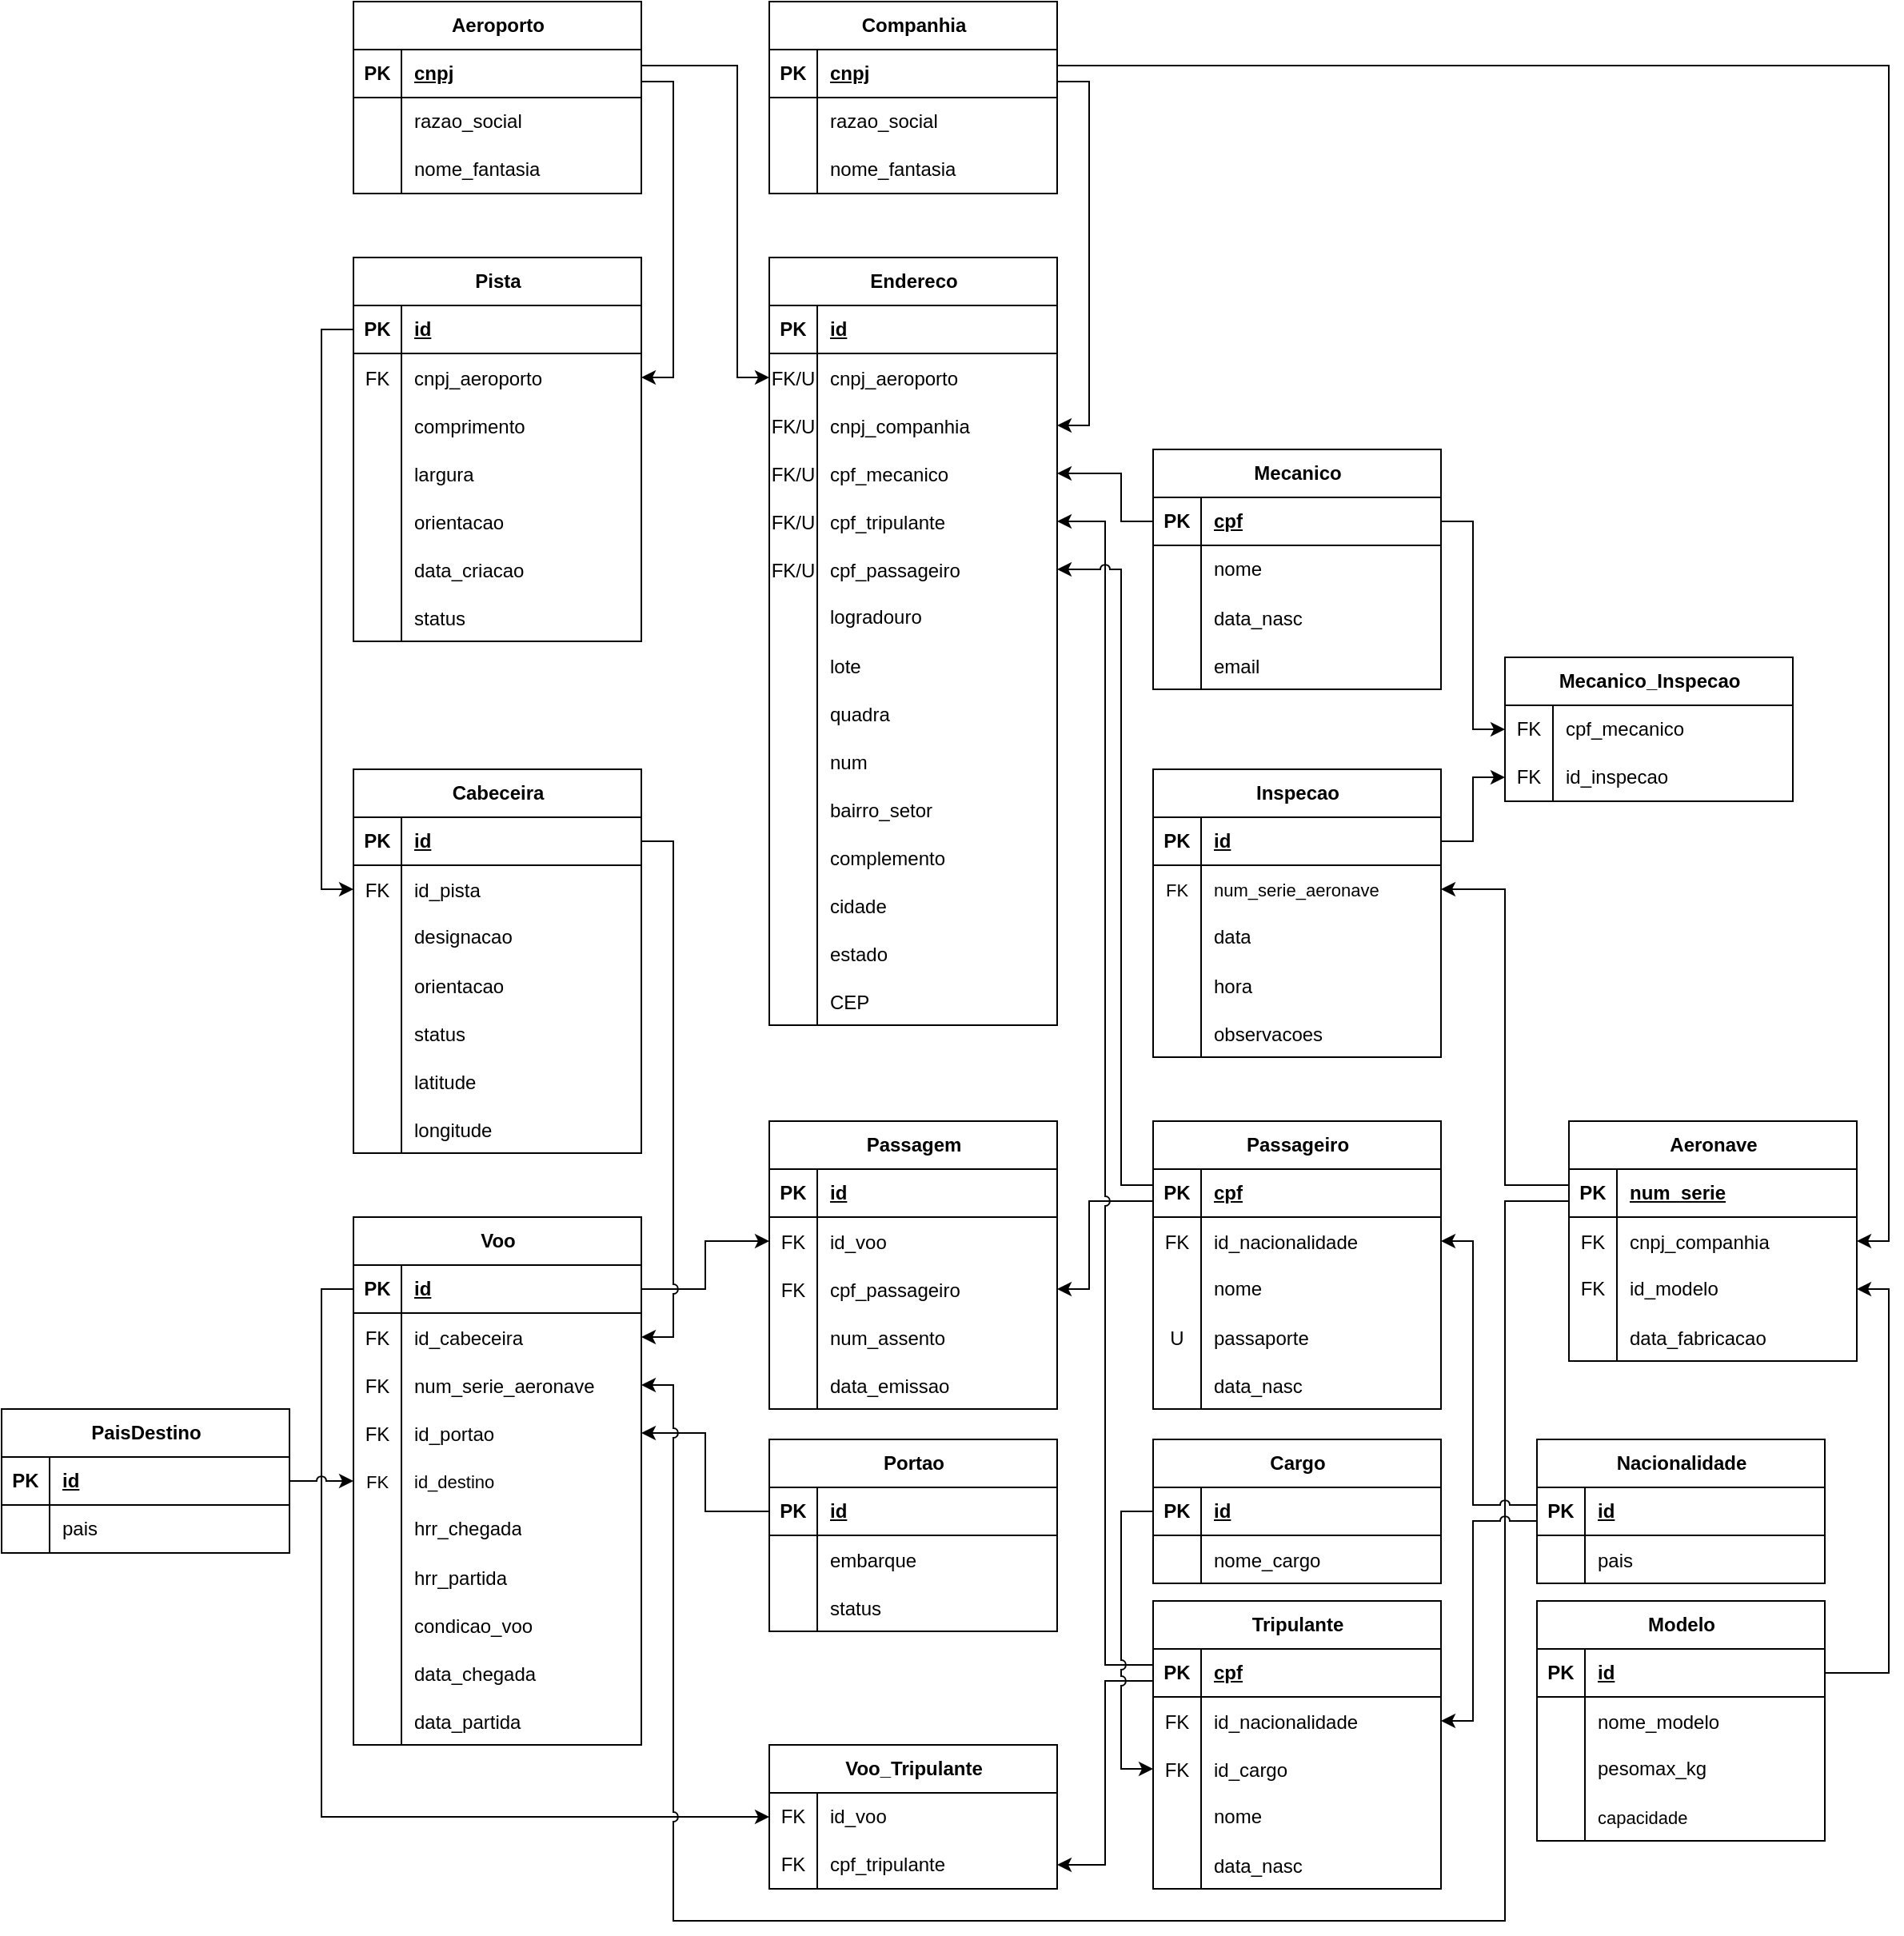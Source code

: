 <mxfile version="26.0.8">
  <diagram name="Página-1" id="GrvTZSK3ZLCK4jKknwrb">
    <mxGraphModel dx="2261" dy="780" grid="1" gridSize="10" guides="1" tooltips="1" connect="1" arrows="1" fold="1" page="1" pageScale="1" pageWidth="827" pageHeight="1169" math="0" shadow="0">
      <root>
        <mxCell id="0" />
        <mxCell id="1" parent="0" />
        <mxCell id="aM8VdW-ELnA592UlK4TU-35" style="edgeStyle=orthogonalEdgeStyle;shape=connector;rounded=0;jumpStyle=arc;orthogonalLoop=1;jettySize=auto;html=1;exitX=0;exitY=0.5;exitDx=0;exitDy=0;entryX=1;entryY=0.5;entryDx=0;entryDy=0;strokeColor=default;align=center;verticalAlign=middle;fontFamily=Helvetica;fontSize=11;fontColor=default;labelBackgroundColor=default;endArrow=classic;" parent="1" source="xzZLluutBlMy-txv6C1R-176" target="aM8VdW-ELnA592UlK4TU-32" edge="1">
          <mxGeometry relative="1" as="geometry">
            <Array as="points">
              <mxPoint x="960" y="860" />
              <mxPoint x="920" y="860" />
              <mxPoint x="920" y="675" />
            </Array>
          </mxGeometry>
        </mxCell>
        <mxCell id="xzZLluutBlMy-txv6C1R-1" value="Aeroporto" style="shape=table;startSize=30;container=1;collapsible=1;childLayout=tableLayout;fixedRows=1;rowLines=0;fontStyle=1;align=center;resizeLast=1;html=1;" parent="1" vertex="1">
          <mxGeometry x="200" y="120" width="180" height="120" as="geometry" />
        </mxCell>
        <mxCell id="xzZLluutBlMy-txv6C1R-2" value="" style="shape=tableRow;horizontal=0;startSize=0;swimlaneHead=0;swimlaneBody=0;fillColor=none;collapsible=0;dropTarget=0;points=[[0,0.5],[1,0.5]];portConstraint=eastwest;top=0;left=0;right=0;bottom=1;" parent="xzZLluutBlMy-txv6C1R-1" vertex="1">
          <mxGeometry y="30" width="180" height="30" as="geometry" />
        </mxCell>
        <mxCell id="xzZLluutBlMy-txv6C1R-3" value="PK" style="shape=partialRectangle;connectable=0;fillColor=none;top=0;left=0;bottom=0;right=0;fontStyle=1;overflow=hidden;whiteSpace=wrap;html=1;" parent="xzZLluutBlMy-txv6C1R-2" vertex="1">
          <mxGeometry width="30.0" height="30" as="geometry">
            <mxRectangle width="30.0" height="30" as="alternateBounds" />
          </mxGeometry>
        </mxCell>
        <mxCell id="xzZLluutBlMy-txv6C1R-4" value="cnpj" style="shape=partialRectangle;connectable=0;fillColor=none;top=0;left=0;bottom=0;right=0;align=left;spacingLeft=6;fontStyle=5;overflow=hidden;whiteSpace=wrap;html=1;" parent="xzZLluutBlMy-txv6C1R-2" vertex="1">
          <mxGeometry x="30.0" width="150.0" height="30" as="geometry">
            <mxRectangle width="150.0" height="30" as="alternateBounds" />
          </mxGeometry>
        </mxCell>
        <mxCell id="xzZLluutBlMy-txv6C1R-5" value="" style="shape=tableRow;horizontal=0;startSize=0;swimlaneHead=0;swimlaneBody=0;fillColor=none;collapsible=0;dropTarget=0;points=[[0,0.5],[1,0.5]];portConstraint=eastwest;top=0;left=0;right=0;bottom=0;" parent="xzZLluutBlMy-txv6C1R-1" vertex="1">
          <mxGeometry y="60" width="180" height="30" as="geometry" />
        </mxCell>
        <mxCell id="xzZLluutBlMy-txv6C1R-6" value="" style="shape=partialRectangle;connectable=0;fillColor=none;top=0;left=0;bottom=0;right=0;editable=1;overflow=hidden;whiteSpace=wrap;html=1;" parent="xzZLluutBlMy-txv6C1R-5" vertex="1">
          <mxGeometry width="30.0" height="30" as="geometry">
            <mxRectangle width="30.0" height="30" as="alternateBounds" />
          </mxGeometry>
        </mxCell>
        <mxCell id="xzZLluutBlMy-txv6C1R-7" value="razao_social" style="shape=partialRectangle;connectable=0;fillColor=none;top=0;left=0;bottom=0;right=0;align=left;spacingLeft=6;overflow=hidden;whiteSpace=wrap;html=1;" parent="xzZLluutBlMy-txv6C1R-5" vertex="1">
          <mxGeometry x="30.0" width="150.0" height="30" as="geometry">
            <mxRectangle width="150.0" height="30" as="alternateBounds" />
          </mxGeometry>
        </mxCell>
        <mxCell id="xzZLluutBlMy-txv6C1R-8" value="" style="shape=tableRow;horizontal=0;startSize=0;swimlaneHead=0;swimlaneBody=0;fillColor=none;collapsible=0;dropTarget=0;points=[[0,0.5],[1,0.5]];portConstraint=eastwest;top=0;left=0;right=0;bottom=0;" parent="xzZLluutBlMy-txv6C1R-1" vertex="1">
          <mxGeometry y="90" width="180" height="30" as="geometry" />
        </mxCell>
        <mxCell id="xzZLluutBlMy-txv6C1R-9" value="" style="shape=partialRectangle;connectable=0;fillColor=none;top=0;left=0;bottom=0;right=0;editable=1;overflow=hidden;whiteSpace=wrap;html=1;" parent="xzZLluutBlMy-txv6C1R-8" vertex="1">
          <mxGeometry width="30.0" height="30" as="geometry">
            <mxRectangle width="30.0" height="30" as="alternateBounds" />
          </mxGeometry>
        </mxCell>
        <mxCell id="xzZLluutBlMy-txv6C1R-10" value="nome_fantasia" style="shape=partialRectangle;connectable=0;fillColor=none;top=0;left=0;bottom=0;right=0;align=left;spacingLeft=6;overflow=hidden;whiteSpace=wrap;html=1;" parent="xzZLluutBlMy-txv6C1R-8" vertex="1">
          <mxGeometry x="30.0" width="150.0" height="30" as="geometry">
            <mxRectangle width="150.0" height="30" as="alternateBounds" />
          </mxGeometry>
        </mxCell>
        <mxCell id="xzZLluutBlMy-txv6C1R-35" value="Companhia" style="shape=table;startSize=30;container=1;collapsible=1;childLayout=tableLayout;fixedRows=1;rowLines=0;fontStyle=1;align=center;resizeLast=1;html=1;" parent="1" vertex="1">
          <mxGeometry x="460" y="120" width="180" height="120" as="geometry" />
        </mxCell>
        <mxCell id="xzZLluutBlMy-txv6C1R-36" value="" style="shape=tableRow;horizontal=0;startSize=0;swimlaneHead=0;swimlaneBody=0;fillColor=none;collapsible=0;dropTarget=0;points=[[0,0.5],[1,0.5]];portConstraint=eastwest;top=0;left=0;right=0;bottom=1;" parent="xzZLluutBlMy-txv6C1R-35" vertex="1">
          <mxGeometry y="30" width="180" height="30" as="geometry" />
        </mxCell>
        <mxCell id="xzZLluutBlMy-txv6C1R-37" value="PK" style="shape=partialRectangle;connectable=0;fillColor=none;top=0;left=0;bottom=0;right=0;fontStyle=1;overflow=hidden;whiteSpace=wrap;html=1;" parent="xzZLluutBlMy-txv6C1R-36" vertex="1">
          <mxGeometry width="30.0" height="30" as="geometry">
            <mxRectangle width="30.0" height="30" as="alternateBounds" />
          </mxGeometry>
        </mxCell>
        <mxCell id="xzZLluutBlMy-txv6C1R-38" value="cnpj" style="shape=partialRectangle;connectable=0;fillColor=none;top=0;left=0;bottom=0;right=0;align=left;spacingLeft=6;fontStyle=5;overflow=hidden;whiteSpace=wrap;html=1;" parent="xzZLluutBlMy-txv6C1R-36" vertex="1">
          <mxGeometry x="30.0" width="150.0" height="30" as="geometry">
            <mxRectangle width="150.0" height="30" as="alternateBounds" />
          </mxGeometry>
        </mxCell>
        <mxCell id="xzZLluutBlMy-txv6C1R-39" value="" style="shape=tableRow;horizontal=0;startSize=0;swimlaneHead=0;swimlaneBody=0;fillColor=none;collapsible=0;dropTarget=0;points=[[0,0.5],[1,0.5]];portConstraint=eastwest;top=0;left=0;right=0;bottom=0;" parent="xzZLluutBlMy-txv6C1R-35" vertex="1">
          <mxGeometry y="60" width="180" height="30" as="geometry" />
        </mxCell>
        <mxCell id="xzZLluutBlMy-txv6C1R-40" value="" style="shape=partialRectangle;connectable=0;fillColor=none;top=0;left=0;bottom=0;right=0;editable=1;overflow=hidden;whiteSpace=wrap;html=1;" parent="xzZLluutBlMy-txv6C1R-39" vertex="1">
          <mxGeometry width="30.0" height="30" as="geometry">
            <mxRectangle width="30.0" height="30" as="alternateBounds" />
          </mxGeometry>
        </mxCell>
        <mxCell id="xzZLluutBlMy-txv6C1R-41" value="razao_social" style="shape=partialRectangle;connectable=0;fillColor=none;top=0;left=0;bottom=0;right=0;align=left;spacingLeft=6;overflow=hidden;whiteSpace=wrap;html=1;" parent="xzZLluutBlMy-txv6C1R-39" vertex="1">
          <mxGeometry x="30.0" width="150.0" height="30" as="geometry">
            <mxRectangle width="150.0" height="30" as="alternateBounds" />
          </mxGeometry>
        </mxCell>
        <mxCell id="xzZLluutBlMy-txv6C1R-42" value="" style="shape=tableRow;horizontal=0;startSize=0;swimlaneHead=0;swimlaneBody=0;fillColor=none;collapsible=0;dropTarget=0;points=[[0,0.5],[1,0.5]];portConstraint=eastwest;top=0;left=0;right=0;bottom=0;" parent="xzZLluutBlMy-txv6C1R-35" vertex="1">
          <mxGeometry y="90" width="180" height="30" as="geometry" />
        </mxCell>
        <mxCell id="xzZLluutBlMy-txv6C1R-43" value="" style="shape=partialRectangle;connectable=0;fillColor=none;top=0;left=0;bottom=0;right=0;editable=1;overflow=hidden;whiteSpace=wrap;html=1;" parent="xzZLluutBlMy-txv6C1R-42" vertex="1">
          <mxGeometry width="30.0" height="30" as="geometry">
            <mxRectangle width="30.0" height="30" as="alternateBounds" />
          </mxGeometry>
        </mxCell>
        <mxCell id="xzZLluutBlMy-txv6C1R-44" value="nome_fantasia" style="shape=partialRectangle;connectable=0;fillColor=none;top=0;left=0;bottom=0;right=0;align=left;spacingLeft=6;overflow=hidden;whiteSpace=wrap;html=1;" parent="xzZLluutBlMy-txv6C1R-42" vertex="1">
          <mxGeometry x="30.0" width="150.0" height="30" as="geometry">
            <mxRectangle width="150.0" height="30" as="alternateBounds" />
          </mxGeometry>
        </mxCell>
        <mxCell id="xzZLluutBlMy-txv6C1R-45" value="Pista" style="shape=table;startSize=30;container=1;collapsible=1;childLayout=tableLayout;fixedRows=1;rowLines=0;fontStyle=1;align=center;resizeLast=1;html=1;perimeterSpacing=0;" parent="1" vertex="1">
          <mxGeometry x="200" y="280" width="180" height="240" as="geometry" />
        </mxCell>
        <mxCell id="xzZLluutBlMy-txv6C1R-46" value="" style="shape=tableRow;horizontal=0;startSize=0;swimlaneHead=0;swimlaneBody=0;fillColor=none;collapsible=0;dropTarget=0;points=[[0,0.5],[1,0.5]];portConstraint=eastwest;top=0;left=0;right=0;bottom=1;" parent="xzZLluutBlMy-txv6C1R-45" vertex="1">
          <mxGeometry y="30" width="180" height="30" as="geometry" />
        </mxCell>
        <mxCell id="xzZLluutBlMy-txv6C1R-47" value="PK" style="shape=partialRectangle;connectable=0;fillColor=none;top=0;left=0;bottom=0;right=0;fontStyle=1;overflow=hidden;whiteSpace=wrap;html=1;" parent="xzZLluutBlMy-txv6C1R-46" vertex="1">
          <mxGeometry width="30.0" height="30" as="geometry">
            <mxRectangle width="30.0" height="30" as="alternateBounds" />
          </mxGeometry>
        </mxCell>
        <mxCell id="xzZLluutBlMy-txv6C1R-48" value="id" style="shape=partialRectangle;connectable=0;fillColor=none;top=0;left=0;bottom=0;right=0;align=left;spacingLeft=6;fontStyle=5;overflow=hidden;whiteSpace=wrap;html=1;" parent="xzZLluutBlMy-txv6C1R-46" vertex="1">
          <mxGeometry x="30.0" width="150.0" height="30" as="geometry">
            <mxRectangle width="150.0" height="30" as="alternateBounds" />
          </mxGeometry>
        </mxCell>
        <mxCell id="qHRWBI4ekEZOldUoaPHw-75" value="" style="shape=tableRow;horizontal=0;startSize=0;swimlaneHead=0;swimlaneBody=0;fillColor=none;collapsible=0;dropTarget=0;points=[[0,0.5],[1,0.5]];portConstraint=eastwest;top=0;left=0;right=0;bottom=0;" parent="xzZLluutBlMy-txv6C1R-45" vertex="1">
          <mxGeometry y="60" width="180" height="30" as="geometry" />
        </mxCell>
        <mxCell id="qHRWBI4ekEZOldUoaPHw-76" value="FK" style="shape=partialRectangle;connectable=0;fillColor=none;top=0;left=0;bottom=0;right=0;editable=1;overflow=hidden;" parent="qHRWBI4ekEZOldUoaPHw-75" vertex="1">
          <mxGeometry width="30.0" height="30" as="geometry">
            <mxRectangle width="30.0" height="30" as="alternateBounds" />
          </mxGeometry>
        </mxCell>
        <mxCell id="qHRWBI4ekEZOldUoaPHw-77" value="cnpj_aeroporto" style="shape=partialRectangle;connectable=0;fillColor=none;top=0;left=0;bottom=0;right=0;align=left;spacingLeft=6;overflow=hidden;" parent="qHRWBI4ekEZOldUoaPHw-75" vertex="1">
          <mxGeometry x="30.0" width="150.0" height="30" as="geometry">
            <mxRectangle width="150.0" height="30" as="alternateBounds" />
          </mxGeometry>
        </mxCell>
        <mxCell id="xzZLluutBlMy-txv6C1R-58" value="" style="shape=tableRow;horizontal=0;startSize=0;swimlaneHead=0;swimlaneBody=0;fillColor=none;collapsible=0;dropTarget=0;points=[[0,0.5],[1,0.5]];portConstraint=eastwest;top=0;left=0;right=0;bottom=0;" parent="xzZLluutBlMy-txv6C1R-45" vertex="1">
          <mxGeometry y="90" width="180" height="30" as="geometry" />
        </mxCell>
        <mxCell id="xzZLluutBlMy-txv6C1R-59" value="" style="shape=partialRectangle;connectable=0;fillColor=none;top=0;left=0;bottom=0;right=0;editable=1;overflow=hidden;" parent="xzZLluutBlMy-txv6C1R-58" vertex="1">
          <mxGeometry width="30.0" height="30" as="geometry">
            <mxRectangle width="30.0" height="30" as="alternateBounds" />
          </mxGeometry>
        </mxCell>
        <mxCell id="xzZLluutBlMy-txv6C1R-60" value="comprimento" style="shape=partialRectangle;connectable=0;fillColor=none;top=0;left=0;bottom=0;right=0;align=left;spacingLeft=6;overflow=hidden;" parent="xzZLluutBlMy-txv6C1R-58" vertex="1">
          <mxGeometry x="30.0" width="150.0" height="30" as="geometry">
            <mxRectangle width="150.0" height="30" as="alternateBounds" />
          </mxGeometry>
        </mxCell>
        <mxCell id="xzZLluutBlMy-txv6C1R-55" value="" style="shape=tableRow;horizontal=0;startSize=0;swimlaneHead=0;swimlaneBody=0;fillColor=none;collapsible=0;dropTarget=0;points=[[0,0.5],[1,0.5]];portConstraint=eastwest;top=0;left=0;right=0;bottom=0;" parent="xzZLluutBlMy-txv6C1R-45" vertex="1">
          <mxGeometry y="120" width="180" height="30" as="geometry" />
        </mxCell>
        <mxCell id="xzZLluutBlMy-txv6C1R-56" value="" style="shape=partialRectangle;connectable=0;fillColor=none;top=0;left=0;bottom=0;right=0;editable=1;overflow=hidden;" parent="xzZLluutBlMy-txv6C1R-55" vertex="1">
          <mxGeometry width="30.0" height="30" as="geometry">
            <mxRectangle width="30.0" height="30" as="alternateBounds" />
          </mxGeometry>
        </mxCell>
        <mxCell id="xzZLluutBlMy-txv6C1R-57" value="largura" style="shape=partialRectangle;connectable=0;fillColor=none;top=0;left=0;bottom=0;right=0;align=left;spacingLeft=6;overflow=hidden;" parent="xzZLluutBlMy-txv6C1R-55" vertex="1">
          <mxGeometry x="30.0" width="150.0" height="30" as="geometry">
            <mxRectangle width="150.0" height="30" as="alternateBounds" />
          </mxGeometry>
        </mxCell>
        <mxCell id="xzZLluutBlMy-txv6C1R-61" value="" style="shape=tableRow;horizontal=0;startSize=0;swimlaneHead=0;swimlaneBody=0;fillColor=none;collapsible=0;dropTarget=0;points=[[0,0.5],[1,0.5]];portConstraint=eastwest;top=0;left=0;right=0;bottom=0;" parent="xzZLluutBlMy-txv6C1R-45" vertex="1">
          <mxGeometry y="150" width="180" height="30" as="geometry" />
        </mxCell>
        <mxCell id="xzZLluutBlMy-txv6C1R-62" value="" style="shape=partialRectangle;connectable=0;fillColor=none;top=0;left=0;bottom=0;right=0;editable=1;overflow=hidden;" parent="xzZLluutBlMy-txv6C1R-61" vertex="1">
          <mxGeometry width="30.0" height="30" as="geometry">
            <mxRectangle width="30.0" height="30" as="alternateBounds" />
          </mxGeometry>
        </mxCell>
        <mxCell id="xzZLluutBlMy-txv6C1R-63" value="orientacao" style="shape=partialRectangle;connectable=0;fillColor=none;top=0;left=0;bottom=0;right=0;align=left;spacingLeft=6;overflow=hidden;" parent="xzZLluutBlMy-txv6C1R-61" vertex="1">
          <mxGeometry x="30.0" width="150.0" height="30" as="geometry">
            <mxRectangle width="150.0" height="30" as="alternateBounds" />
          </mxGeometry>
        </mxCell>
        <mxCell id="xzZLluutBlMy-txv6C1R-82" value="" style="shape=tableRow;horizontal=0;startSize=0;swimlaneHead=0;swimlaneBody=0;fillColor=none;collapsible=0;dropTarget=0;points=[[0,0.5],[1,0.5]];portConstraint=eastwest;top=0;left=0;right=0;bottom=0;" parent="xzZLluutBlMy-txv6C1R-45" vertex="1">
          <mxGeometry y="180" width="180" height="30" as="geometry" />
        </mxCell>
        <mxCell id="xzZLluutBlMy-txv6C1R-83" value="" style="shape=partialRectangle;connectable=0;fillColor=none;top=0;left=0;bottom=0;right=0;editable=1;overflow=hidden;" parent="xzZLluutBlMy-txv6C1R-82" vertex="1">
          <mxGeometry width="30.0" height="30" as="geometry">
            <mxRectangle width="30.0" height="30" as="alternateBounds" />
          </mxGeometry>
        </mxCell>
        <mxCell id="xzZLluutBlMy-txv6C1R-84" value="data_criacao" style="shape=partialRectangle;connectable=0;fillColor=none;top=0;left=0;bottom=0;right=0;align=left;spacingLeft=6;overflow=hidden;" parent="xzZLluutBlMy-txv6C1R-82" vertex="1">
          <mxGeometry x="30.0" width="150.0" height="30" as="geometry">
            <mxRectangle width="150.0" height="30" as="alternateBounds" />
          </mxGeometry>
        </mxCell>
        <mxCell id="xzZLluutBlMy-txv6C1R-111" value="" style="shape=tableRow;horizontal=0;startSize=0;swimlaneHead=0;swimlaneBody=0;fillColor=none;collapsible=0;dropTarget=0;points=[[0,0.5],[1,0.5]];portConstraint=eastwest;top=0;left=0;right=0;bottom=0;" parent="xzZLluutBlMy-txv6C1R-45" vertex="1">
          <mxGeometry y="210" width="180" height="30" as="geometry" />
        </mxCell>
        <mxCell id="xzZLluutBlMy-txv6C1R-112" value="" style="shape=partialRectangle;connectable=0;fillColor=none;top=0;left=0;bottom=0;right=0;editable=1;overflow=hidden;" parent="xzZLluutBlMy-txv6C1R-111" vertex="1">
          <mxGeometry width="30.0" height="30" as="geometry">
            <mxRectangle width="30.0" height="30" as="alternateBounds" />
          </mxGeometry>
        </mxCell>
        <mxCell id="xzZLluutBlMy-txv6C1R-113" value="status" style="shape=partialRectangle;connectable=0;fillColor=none;top=0;left=0;bottom=0;right=0;align=left;spacingLeft=6;overflow=hidden;" parent="xzZLluutBlMy-txv6C1R-111" vertex="1">
          <mxGeometry x="30.0" width="150.0" height="30" as="geometry">
            <mxRectangle width="150.0" height="30" as="alternateBounds" />
          </mxGeometry>
        </mxCell>
        <mxCell id="xzZLluutBlMy-txv6C1R-85" value="Cabeceira" style="shape=table;startSize=30;container=1;collapsible=1;childLayout=tableLayout;fixedRows=1;rowLines=0;fontStyle=1;align=center;resizeLast=1;html=1;" parent="1" vertex="1">
          <mxGeometry x="200" y="600" width="180" height="240" as="geometry" />
        </mxCell>
        <mxCell id="xzZLluutBlMy-txv6C1R-86" value="" style="shape=tableRow;horizontal=0;startSize=0;swimlaneHead=0;swimlaneBody=0;fillColor=none;collapsible=0;dropTarget=0;points=[[0,0.5],[1,0.5]];portConstraint=eastwest;top=0;left=0;right=0;bottom=1;" parent="xzZLluutBlMy-txv6C1R-85" vertex="1">
          <mxGeometry y="30" width="180" height="30" as="geometry" />
        </mxCell>
        <mxCell id="xzZLluutBlMy-txv6C1R-87" value="PK" style="shape=partialRectangle;connectable=0;fillColor=none;top=0;left=0;bottom=0;right=0;fontStyle=1;overflow=hidden;whiteSpace=wrap;html=1;" parent="xzZLluutBlMy-txv6C1R-86" vertex="1">
          <mxGeometry width="30.0" height="30" as="geometry">
            <mxRectangle width="30.0" height="30" as="alternateBounds" />
          </mxGeometry>
        </mxCell>
        <mxCell id="xzZLluutBlMy-txv6C1R-88" value="id" style="shape=partialRectangle;connectable=0;fillColor=none;top=0;left=0;bottom=0;right=0;align=left;spacingLeft=6;fontStyle=5;overflow=hidden;whiteSpace=wrap;html=1;" parent="xzZLluutBlMy-txv6C1R-86" vertex="1">
          <mxGeometry x="30.0" width="150.0" height="30" as="geometry">
            <mxRectangle width="150.0" height="30" as="alternateBounds" />
          </mxGeometry>
        </mxCell>
        <mxCell id="qHRWBI4ekEZOldUoaPHw-80" value="" style="shape=tableRow;horizontal=0;startSize=0;swimlaneHead=0;swimlaneBody=0;fillColor=none;collapsible=0;dropTarget=0;points=[[0,0.5],[1,0.5]];portConstraint=eastwest;top=0;left=0;right=0;bottom=0;" parent="xzZLluutBlMy-txv6C1R-85" vertex="1">
          <mxGeometry y="60" width="180" height="30" as="geometry" />
        </mxCell>
        <mxCell id="qHRWBI4ekEZOldUoaPHw-81" value="FK" style="shape=partialRectangle;connectable=0;fillColor=none;top=0;left=0;bottom=0;right=0;editable=1;overflow=hidden;" parent="qHRWBI4ekEZOldUoaPHw-80" vertex="1">
          <mxGeometry width="30.0" height="30" as="geometry">
            <mxRectangle width="30.0" height="30" as="alternateBounds" />
          </mxGeometry>
        </mxCell>
        <mxCell id="qHRWBI4ekEZOldUoaPHw-82" value="id_pista" style="shape=partialRectangle;connectable=0;fillColor=none;top=0;left=0;bottom=0;right=0;align=left;spacingLeft=6;overflow=hidden;" parent="qHRWBI4ekEZOldUoaPHw-80" vertex="1">
          <mxGeometry x="30.0" width="150.0" height="30" as="geometry">
            <mxRectangle width="150.0" height="30" as="alternateBounds" />
          </mxGeometry>
        </mxCell>
        <mxCell id="xzZLluutBlMy-txv6C1R-89" value="" style="shape=tableRow;horizontal=0;startSize=0;swimlaneHead=0;swimlaneBody=0;fillColor=none;collapsible=0;dropTarget=0;points=[[0,0.5],[1,0.5]];portConstraint=eastwest;top=0;left=0;right=0;bottom=0;" parent="xzZLluutBlMy-txv6C1R-85" vertex="1">
          <mxGeometry y="90" width="180" height="30" as="geometry" />
        </mxCell>
        <mxCell id="xzZLluutBlMy-txv6C1R-90" value="" style="shape=partialRectangle;connectable=0;fillColor=none;top=0;left=0;bottom=0;right=0;editable=1;overflow=hidden;whiteSpace=wrap;html=1;" parent="xzZLluutBlMy-txv6C1R-89" vertex="1">
          <mxGeometry width="30.0" height="30" as="geometry">
            <mxRectangle width="30.0" height="30" as="alternateBounds" />
          </mxGeometry>
        </mxCell>
        <mxCell id="xzZLluutBlMy-txv6C1R-91" value="designacao" style="shape=partialRectangle;connectable=0;fillColor=none;top=0;left=0;bottom=0;right=0;align=left;spacingLeft=6;overflow=hidden;whiteSpace=wrap;html=1;" parent="xzZLluutBlMy-txv6C1R-89" vertex="1">
          <mxGeometry x="30.0" width="150.0" height="30" as="geometry">
            <mxRectangle width="150.0" height="30" as="alternateBounds" />
          </mxGeometry>
        </mxCell>
        <mxCell id="xzZLluutBlMy-txv6C1R-101" value="" style="shape=tableRow;horizontal=0;startSize=0;swimlaneHead=0;swimlaneBody=0;fillColor=none;collapsible=0;dropTarget=0;points=[[0,0.5],[1,0.5]];portConstraint=eastwest;top=0;left=0;right=0;bottom=0;" parent="xzZLluutBlMy-txv6C1R-85" vertex="1">
          <mxGeometry y="120" width="180" height="30" as="geometry" />
        </mxCell>
        <mxCell id="xzZLluutBlMy-txv6C1R-102" value="" style="shape=partialRectangle;connectable=0;fillColor=none;top=0;left=0;bottom=0;right=0;editable=1;overflow=hidden;" parent="xzZLluutBlMy-txv6C1R-101" vertex="1">
          <mxGeometry width="30.0" height="30" as="geometry">
            <mxRectangle width="30.0" height="30" as="alternateBounds" />
          </mxGeometry>
        </mxCell>
        <mxCell id="xzZLluutBlMy-txv6C1R-103" value="orientacao" style="shape=partialRectangle;connectable=0;fillColor=none;top=0;left=0;bottom=0;right=0;align=left;spacingLeft=6;overflow=hidden;" parent="xzZLluutBlMy-txv6C1R-101" vertex="1">
          <mxGeometry x="30.0" width="150.0" height="30" as="geometry">
            <mxRectangle width="150.0" height="30" as="alternateBounds" />
          </mxGeometry>
        </mxCell>
        <mxCell id="xzZLluutBlMy-txv6C1R-104" value="" style="shape=tableRow;horizontal=0;startSize=0;swimlaneHead=0;swimlaneBody=0;fillColor=none;collapsible=0;dropTarget=0;points=[[0,0.5],[1,0.5]];portConstraint=eastwest;top=0;left=0;right=0;bottom=0;" parent="xzZLluutBlMy-txv6C1R-85" vertex="1">
          <mxGeometry y="150" width="180" height="30" as="geometry" />
        </mxCell>
        <mxCell id="xzZLluutBlMy-txv6C1R-105" value="" style="shape=partialRectangle;connectable=0;fillColor=none;top=0;left=0;bottom=0;right=0;editable=1;overflow=hidden;" parent="xzZLluutBlMy-txv6C1R-104" vertex="1">
          <mxGeometry width="30.0" height="30" as="geometry">
            <mxRectangle width="30.0" height="30" as="alternateBounds" />
          </mxGeometry>
        </mxCell>
        <mxCell id="xzZLluutBlMy-txv6C1R-106" value="status" style="shape=partialRectangle;connectable=0;fillColor=none;top=0;left=0;bottom=0;right=0;align=left;spacingLeft=6;overflow=hidden;" parent="xzZLluutBlMy-txv6C1R-104" vertex="1">
          <mxGeometry x="30.0" width="150.0" height="30" as="geometry">
            <mxRectangle width="150.0" height="30" as="alternateBounds" />
          </mxGeometry>
        </mxCell>
        <mxCell id="xzZLluutBlMy-txv6C1R-153" value="" style="shape=tableRow;horizontal=0;startSize=0;swimlaneHead=0;swimlaneBody=0;fillColor=none;collapsible=0;dropTarget=0;points=[[0,0.5],[1,0.5]];portConstraint=eastwest;top=0;left=0;right=0;bottom=0;" parent="xzZLluutBlMy-txv6C1R-85" vertex="1">
          <mxGeometry y="180" width="180" height="30" as="geometry" />
        </mxCell>
        <mxCell id="xzZLluutBlMy-txv6C1R-154" value="" style="shape=partialRectangle;connectable=0;fillColor=none;top=0;left=0;bottom=0;right=0;editable=1;overflow=hidden;" parent="xzZLluutBlMy-txv6C1R-153" vertex="1">
          <mxGeometry width="30.0" height="30" as="geometry">
            <mxRectangle width="30.0" height="30" as="alternateBounds" />
          </mxGeometry>
        </mxCell>
        <mxCell id="xzZLluutBlMy-txv6C1R-155" value="latitude" style="shape=partialRectangle;connectable=0;fillColor=none;top=0;left=0;bottom=0;right=0;align=left;spacingLeft=6;overflow=hidden;" parent="xzZLluutBlMy-txv6C1R-153" vertex="1">
          <mxGeometry x="30.0" width="150.0" height="30" as="geometry">
            <mxRectangle width="150.0" height="30" as="alternateBounds" />
          </mxGeometry>
        </mxCell>
        <mxCell id="xzZLluutBlMy-txv6C1R-149" value="" style="shape=tableRow;horizontal=0;startSize=0;swimlaneHead=0;swimlaneBody=0;fillColor=none;collapsible=0;dropTarget=0;points=[[0,0.5],[1,0.5]];portConstraint=eastwest;top=0;left=0;right=0;bottom=0;" parent="xzZLluutBlMy-txv6C1R-85" vertex="1">
          <mxGeometry y="210" width="180" height="30" as="geometry" />
        </mxCell>
        <mxCell id="xzZLluutBlMy-txv6C1R-150" value="" style="shape=partialRectangle;connectable=0;fillColor=none;top=0;left=0;bottom=0;right=0;editable=1;overflow=hidden;" parent="xzZLluutBlMy-txv6C1R-149" vertex="1">
          <mxGeometry width="30.0" height="30" as="geometry">
            <mxRectangle width="30.0" height="30" as="alternateBounds" />
          </mxGeometry>
        </mxCell>
        <mxCell id="xzZLluutBlMy-txv6C1R-151" value="longitude" style="shape=partialRectangle;connectable=0;fillColor=none;top=0;left=0;bottom=0;right=0;align=left;spacingLeft=6;overflow=hidden;" parent="xzZLluutBlMy-txv6C1R-149" vertex="1">
          <mxGeometry x="30.0" width="150.0" height="30" as="geometry">
            <mxRectangle width="150.0" height="30" as="alternateBounds" />
          </mxGeometry>
        </mxCell>
        <mxCell id="xzZLluutBlMy-txv6C1R-156" value="Voo" style="shape=table;startSize=30;container=1;collapsible=1;childLayout=tableLayout;fixedRows=1;rowLines=0;fontStyle=1;align=center;resizeLast=1;html=1;" parent="1" vertex="1">
          <mxGeometry x="200" y="880" width="180" height="330" as="geometry" />
        </mxCell>
        <mxCell id="xzZLluutBlMy-txv6C1R-157" value="" style="shape=tableRow;horizontal=0;startSize=0;swimlaneHead=0;swimlaneBody=0;fillColor=none;collapsible=0;dropTarget=0;points=[[0,0.5],[1,0.5]];portConstraint=eastwest;top=0;left=0;right=0;bottom=1;" parent="xzZLluutBlMy-txv6C1R-156" vertex="1">
          <mxGeometry y="30" width="180" height="30" as="geometry" />
        </mxCell>
        <mxCell id="xzZLluutBlMy-txv6C1R-158" value="PK" style="shape=partialRectangle;connectable=0;fillColor=none;top=0;left=0;bottom=0;right=0;fontStyle=1;overflow=hidden;whiteSpace=wrap;html=1;" parent="xzZLluutBlMy-txv6C1R-157" vertex="1">
          <mxGeometry width="30.0" height="30" as="geometry">
            <mxRectangle width="30.0" height="30" as="alternateBounds" />
          </mxGeometry>
        </mxCell>
        <mxCell id="xzZLluutBlMy-txv6C1R-159" value="id" style="shape=partialRectangle;connectable=0;fillColor=none;top=0;left=0;bottom=0;right=0;align=left;spacingLeft=6;fontStyle=5;overflow=hidden;whiteSpace=wrap;html=1;" parent="xzZLluutBlMy-txv6C1R-157" vertex="1">
          <mxGeometry x="30.0" width="150.0" height="30" as="geometry">
            <mxRectangle width="150.0" height="30" as="alternateBounds" />
          </mxGeometry>
        </mxCell>
        <mxCell id="qHRWBI4ekEZOldUoaPHw-84" value="" style="shape=tableRow;horizontal=0;startSize=0;swimlaneHead=0;swimlaneBody=0;fillColor=none;collapsible=0;dropTarget=0;points=[[0,0.5],[1,0.5]];portConstraint=eastwest;top=0;left=0;right=0;bottom=0;" parent="xzZLluutBlMy-txv6C1R-156" vertex="1">
          <mxGeometry y="60" width="180" height="30" as="geometry" />
        </mxCell>
        <mxCell id="qHRWBI4ekEZOldUoaPHw-85" value="FK" style="shape=partialRectangle;connectable=0;fillColor=none;top=0;left=0;bottom=0;right=0;editable=1;overflow=hidden;" parent="qHRWBI4ekEZOldUoaPHw-84" vertex="1">
          <mxGeometry width="30.0" height="30" as="geometry">
            <mxRectangle width="30.0" height="30" as="alternateBounds" />
          </mxGeometry>
        </mxCell>
        <mxCell id="qHRWBI4ekEZOldUoaPHw-86" value="id_cabeceira" style="shape=partialRectangle;connectable=0;fillColor=none;top=0;left=0;bottom=0;right=0;align=left;spacingLeft=6;overflow=hidden;" parent="qHRWBI4ekEZOldUoaPHw-84" vertex="1">
          <mxGeometry x="30.0" width="150.0" height="30" as="geometry">
            <mxRectangle width="150.0" height="30" as="alternateBounds" />
          </mxGeometry>
        </mxCell>
        <mxCell id="qHRWBI4ekEZOldUoaPHw-104" value="" style="shape=tableRow;horizontal=0;startSize=0;swimlaneHead=0;swimlaneBody=0;fillColor=none;collapsible=0;dropTarget=0;points=[[0,0.5],[1,0.5]];portConstraint=eastwest;top=0;left=0;right=0;bottom=0;" parent="xzZLluutBlMy-txv6C1R-156" vertex="1">
          <mxGeometry y="90" width="180" height="30" as="geometry" />
        </mxCell>
        <mxCell id="qHRWBI4ekEZOldUoaPHw-105" value="FK" style="shape=partialRectangle;connectable=0;fillColor=none;top=0;left=0;bottom=0;right=0;editable=1;overflow=hidden;" parent="qHRWBI4ekEZOldUoaPHw-104" vertex="1">
          <mxGeometry width="30.0" height="30" as="geometry">
            <mxRectangle width="30.0" height="30" as="alternateBounds" />
          </mxGeometry>
        </mxCell>
        <mxCell id="qHRWBI4ekEZOldUoaPHw-106" value="num_serie_aeronave" style="shape=partialRectangle;connectable=0;fillColor=none;top=0;left=0;bottom=0;right=0;align=left;spacingLeft=6;overflow=hidden;" parent="qHRWBI4ekEZOldUoaPHw-104" vertex="1">
          <mxGeometry x="30.0" width="150.0" height="30" as="geometry">
            <mxRectangle width="150.0" height="30" as="alternateBounds" />
          </mxGeometry>
        </mxCell>
        <mxCell id="qHRWBI4ekEZOldUoaPHw-129" value="" style="shape=tableRow;horizontal=0;startSize=0;swimlaneHead=0;swimlaneBody=0;fillColor=none;collapsible=0;dropTarget=0;points=[[0,0.5],[1,0.5]];portConstraint=eastwest;top=0;left=0;right=0;bottom=0;" parent="xzZLluutBlMy-txv6C1R-156" vertex="1">
          <mxGeometry y="120" width="180" height="30" as="geometry" />
        </mxCell>
        <mxCell id="qHRWBI4ekEZOldUoaPHw-130" value="FK" style="shape=partialRectangle;connectable=0;fillColor=none;top=0;left=0;bottom=0;right=0;editable=1;overflow=hidden;" parent="qHRWBI4ekEZOldUoaPHw-129" vertex="1">
          <mxGeometry width="30.0" height="30" as="geometry">
            <mxRectangle width="30.0" height="30" as="alternateBounds" />
          </mxGeometry>
        </mxCell>
        <mxCell id="qHRWBI4ekEZOldUoaPHw-131" value="id_portao" style="shape=partialRectangle;connectable=0;fillColor=none;top=0;left=0;bottom=0;right=0;align=left;spacingLeft=6;overflow=hidden;" parent="qHRWBI4ekEZOldUoaPHw-129" vertex="1">
          <mxGeometry x="30.0" width="150.0" height="30" as="geometry">
            <mxRectangle width="150.0" height="30" as="alternateBounds" />
          </mxGeometry>
        </mxCell>
        <mxCell id="aM8VdW-ELnA592UlK4TU-54" value="" style="shape=tableRow;horizontal=0;startSize=0;swimlaneHead=0;swimlaneBody=0;fillColor=none;collapsible=0;dropTarget=0;points=[[0,0.5],[1,0.5]];portConstraint=eastwest;top=0;left=0;right=0;bottom=0;fontFamily=Helvetica;fontSize=11;fontColor=default;labelBackgroundColor=default;" parent="xzZLluutBlMy-txv6C1R-156" vertex="1">
          <mxGeometry y="150" width="180" height="30" as="geometry" />
        </mxCell>
        <mxCell id="aM8VdW-ELnA592UlK4TU-55" value="FK" style="shape=partialRectangle;connectable=0;fillColor=none;top=0;left=0;bottom=0;right=0;editable=1;overflow=hidden;fontFamily=Helvetica;fontSize=11;fontColor=default;labelBackgroundColor=default;" parent="aM8VdW-ELnA592UlK4TU-54" vertex="1">
          <mxGeometry width="30.0" height="30" as="geometry">
            <mxRectangle width="30.0" height="30" as="alternateBounds" />
          </mxGeometry>
        </mxCell>
        <mxCell id="aM8VdW-ELnA592UlK4TU-56" value="id_destino" style="shape=partialRectangle;connectable=0;fillColor=none;top=0;left=0;bottom=0;right=0;align=left;spacingLeft=6;overflow=hidden;fontFamily=Helvetica;fontSize=11;fontColor=default;labelBackgroundColor=default;" parent="aM8VdW-ELnA592UlK4TU-54" vertex="1">
          <mxGeometry x="30.0" width="150.0" height="30" as="geometry">
            <mxRectangle width="150.0" height="30" as="alternateBounds" />
          </mxGeometry>
        </mxCell>
        <mxCell id="xzZLluutBlMy-txv6C1R-160" value="" style="shape=tableRow;horizontal=0;startSize=0;swimlaneHead=0;swimlaneBody=0;fillColor=none;collapsible=0;dropTarget=0;points=[[0,0.5],[1,0.5]];portConstraint=eastwest;top=0;left=0;right=0;bottom=0;" parent="xzZLluutBlMy-txv6C1R-156" vertex="1">
          <mxGeometry y="180" width="180" height="30" as="geometry" />
        </mxCell>
        <mxCell id="xzZLluutBlMy-txv6C1R-161" value="" style="shape=partialRectangle;connectable=0;fillColor=none;top=0;left=0;bottom=0;right=0;editable=1;overflow=hidden;whiteSpace=wrap;html=1;" parent="xzZLluutBlMy-txv6C1R-160" vertex="1">
          <mxGeometry width="30.0" height="30" as="geometry">
            <mxRectangle width="30.0" height="30" as="alternateBounds" />
          </mxGeometry>
        </mxCell>
        <mxCell id="xzZLluutBlMy-txv6C1R-162" value="hrr_chegada" style="shape=partialRectangle;connectable=0;fillColor=none;top=0;left=0;bottom=0;right=0;align=left;spacingLeft=6;overflow=hidden;whiteSpace=wrap;html=1;" parent="xzZLluutBlMy-txv6C1R-160" vertex="1">
          <mxGeometry x="30.0" width="150.0" height="30" as="geometry">
            <mxRectangle width="150.0" height="30" as="alternateBounds" />
          </mxGeometry>
        </mxCell>
        <mxCell id="xzZLluutBlMy-txv6C1R-163" value="" style="shape=tableRow;horizontal=0;startSize=0;swimlaneHead=0;swimlaneBody=0;fillColor=none;collapsible=0;dropTarget=0;points=[[0,0.5],[1,0.5]];portConstraint=eastwest;top=0;left=0;right=0;bottom=0;" parent="xzZLluutBlMy-txv6C1R-156" vertex="1">
          <mxGeometry y="210" width="180" height="30" as="geometry" />
        </mxCell>
        <mxCell id="xzZLluutBlMy-txv6C1R-164" value="" style="shape=partialRectangle;connectable=0;fillColor=none;top=0;left=0;bottom=0;right=0;editable=1;overflow=hidden;" parent="xzZLluutBlMy-txv6C1R-163" vertex="1">
          <mxGeometry width="30.0" height="30" as="geometry">
            <mxRectangle width="30.0" height="30" as="alternateBounds" />
          </mxGeometry>
        </mxCell>
        <mxCell id="xzZLluutBlMy-txv6C1R-165" value="hrr_partida" style="shape=partialRectangle;connectable=0;fillColor=none;top=0;left=0;bottom=0;right=0;align=left;spacingLeft=6;overflow=hidden;" parent="xzZLluutBlMy-txv6C1R-163" vertex="1">
          <mxGeometry x="30.0" width="150.0" height="30" as="geometry">
            <mxRectangle width="150.0" height="30" as="alternateBounds" />
          </mxGeometry>
        </mxCell>
        <mxCell id="xzZLluutBlMy-txv6C1R-166" value="" style="shape=tableRow;horizontal=0;startSize=0;swimlaneHead=0;swimlaneBody=0;fillColor=none;collapsible=0;dropTarget=0;points=[[0,0.5],[1,0.5]];portConstraint=eastwest;top=0;left=0;right=0;bottom=0;" parent="xzZLluutBlMy-txv6C1R-156" vertex="1">
          <mxGeometry y="240" width="180" height="30" as="geometry" />
        </mxCell>
        <mxCell id="xzZLluutBlMy-txv6C1R-167" value="" style="shape=partialRectangle;connectable=0;fillColor=none;top=0;left=0;bottom=0;right=0;editable=1;overflow=hidden;" parent="xzZLluutBlMy-txv6C1R-166" vertex="1">
          <mxGeometry width="30.0" height="30" as="geometry">
            <mxRectangle width="30.0" height="30" as="alternateBounds" />
          </mxGeometry>
        </mxCell>
        <mxCell id="xzZLluutBlMy-txv6C1R-168" value="condicao_voo" style="shape=partialRectangle;connectable=0;fillColor=none;top=0;left=0;bottom=0;right=0;align=left;spacingLeft=6;overflow=hidden;" parent="xzZLluutBlMy-txv6C1R-166" vertex="1">
          <mxGeometry x="30.0" width="150.0" height="30" as="geometry">
            <mxRectangle width="150.0" height="30" as="alternateBounds" />
          </mxGeometry>
        </mxCell>
        <mxCell id="xzZLluutBlMy-txv6C1R-169" value="" style="shape=tableRow;horizontal=0;startSize=0;swimlaneHead=0;swimlaneBody=0;fillColor=none;collapsible=0;dropTarget=0;points=[[0,0.5],[1,0.5]];portConstraint=eastwest;top=0;left=0;right=0;bottom=0;" parent="xzZLluutBlMy-txv6C1R-156" vertex="1">
          <mxGeometry y="270" width="180" height="30" as="geometry" />
        </mxCell>
        <mxCell id="xzZLluutBlMy-txv6C1R-170" value="" style="shape=partialRectangle;connectable=0;fillColor=none;top=0;left=0;bottom=0;right=0;editable=1;overflow=hidden;" parent="xzZLluutBlMy-txv6C1R-169" vertex="1">
          <mxGeometry width="30.0" height="30" as="geometry">
            <mxRectangle width="30.0" height="30" as="alternateBounds" />
          </mxGeometry>
        </mxCell>
        <mxCell id="xzZLluutBlMy-txv6C1R-171" value="data_chegada" style="shape=partialRectangle;connectable=0;fillColor=none;top=0;left=0;bottom=0;right=0;align=left;spacingLeft=6;overflow=hidden;" parent="xzZLluutBlMy-txv6C1R-169" vertex="1">
          <mxGeometry x="30.0" width="150.0" height="30" as="geometry">
            <mxRectangle width="150.0" height="30" as="alternateBounds" />
          </mxGeometry>
        </mxCell>
        <mxCell id="xzZLluutBlMy-txv6C1R-172" value="" style="shape=tableRow;horizontal=0;startSize=0;swimlaneHead=0;swimlaneBody=0;fillColor=none;collapsible=0;dropTarget=0;points=[[0,0.5],[1,0.5]];portConstraint=eastwest;top=0;left=0;right=0;bottom=0;" parent="xzZLluutBlMy-txv6C1R-156" vertex="1">
          <mxGeometry y="300" width="180" height="30" as="geometry" />
        </mxCell>
        <mxCell id="xzZLluutBlMy-txv6C1R-173" value="" style="shape=partialRectangle;connectable=0;fillColor=none;top=0;left=0;bottom=0;right=0;editable=1;overflow=hidden;" parent="xzZLluutBlMy-txv6C1R-172" vertex="1">
          <mxGeometry width="30.0" height="30" as="geometry">
            <mxRectangle width="30.0" height="30" as="alternateBounds" />
          </mxGeometry>
        </mxCell>
        <mxCell id="xzZLluutBlMy-txv6C1R-174" value="data_partida" style="shape=partialRectangle;connectable=0;fillColor=none;top=0;left=0;bottom=0;right=0;align=left;spacingLeft=6;overflow=hidden;" parent="xzZLluutBlMy-txv6C1R-172" vertex="1">
          <mxGeometry x="30.0" width="150.0" height="30" as="geometry">
            <mxRectangle width="150.0" height="30" as="alternateBounds" />
          </mxGeometry>
        </mxCell>
        <mxCell id="xzZLluutBlMy-txv6C1R-175" value="Aeronave" style="shape=table;startSize=30;container=1;collapsible=1;childLayout=tableLayout;fixedRows=1;rowLines=0;fontStyle=1;align=center;resizeLast=1;html=1;" parent="1" vertex="1">
          <mxGeometry x="960" y="820" width="180" height="150" as="geometry" />
        </mxCell>
        <mxCell id="xzZLluutBlMy-txv6C1R-176" value="" style="shape=tableRow;horizontal=0;startSize=0;swimlaneHead=0;swimlaneBody=0;fillColor=none;collapsible=0;dropTarget=0;points=[[0,0.5],[1,0.5]];portConstraint=eastwest;top=0;left=0;right=0;bottom=1;" parent="xzZLluutBlMy-txv6C1R-175" vertex="1">
          <mxGeometry y="30" width="180" height="30" as="geometry" />
        </mxCell>
        <mxCell id="xzZLluutBlMy-txv6C1R-177" value="PK" style="shape=partialRectangle;connectable=0;fillColor=none;top=0;left=0;bottom=0;right=0;fontStyle=1;overflow=hidden;whiteSpace=wrap;html=1;" parent="xzZLluutBlMy-txv6C1R-176" vertex="1">
          <mxGeometry width="30.0" height="30" as="geometry">
            <mxRectangle width="30.0" height="30" as="alternateBounds" />
          </mxGeometry>
        </mxCell>
        <mxCell id="xzZLluutBlMy-txv6C1R-178" value="num_serie" style="shape=partialRectangle;connectable=0;fillColor=none;top=0;left=0;bottom=0;right=0;align=left;spacingLeft=6;fontStyle=5;overflow=hidden;whiteSpace=wrap;html=1;" parent="xzZLluutBlMy-txv6C1R-176" vertex="1">
          <mxGeometry x="30.0" width="150.0" height="30" as="geometry">
            <mxRectangle width="150.0" height="30" as="alternateBounds" />
          </mxGeometry>
        </mxCell>
        <mxCell id="qHRWBI4ekEZOldUoaPHw-100" value="" style="shape=tableRow;horizontal=0;startSize=0;swimlaneHead=0;swimlaneBody=0;fillColor=none;collapsible=0;dropTarget=0;points=[[0,0.5],[1,0.5]];portConstraint=eastwest;top=0;left=0;right=0;bottom=0;" parent="xzZLluutBlMy-txv6C1R-175" vertex="1">
          <mxGeometry y="60" width="180" height="30" as="geometry" />
        </mxCell>
        <mxCell id="qHRWBI4ekEZOldUoaPHw-101" value="FK" style="shape=partialRectangle;connectable=0;fillColor=none;top=0;left=0;bottom=0;right=0;editable=1;overflow=hidden;" parent="qHRWBI4ekEZOldUoaPHw-100" vertex="1">
          <mxGeometry width="30.0" height="30" as="geometry">
            <mxRectangle width="30.0" height="30" as="alternateBounds" />
          </mxGeometry>
        </mxCell>
        <mxCell id="qHRWBI4ekEZOldUoaPHw-102" value="cnpj_companhia" style="shape=partialRectangle;connectable=0;fillColor=none;top=0;left=0;bottom=0;right=0;align=left;spacingLeft=6;overflow=hidden;" parent="qHRWBI4ekEZOldUoaPHw-100" vertex="1">
          <mxGeometry x="30.0" width="150.0" height="30" as="geometry">
            <mxRectangle width="150.0" height="30" as="alternateBounds" />
          </mxGeometry>
        </mxCell>
        <mxCell id="xzZLluutBlMy-txv6C1R-179" value="" style="shape=tableRow;horizontal=0;startSize=0;swimlaneHead=0;swimlaneBody=0;fillColor=none;collapsible=0;dropTarget=0;points=[[0,0.5],[1,0.5]];portConstraint=eastwest;top=0;left=0;right=0;bottom=0;" parent="xzZLluutBlMy-txv6C1R-175" vertex="1">
          <mxGeometry y="90" width="180" height="30" as="geometry" />
        </mxCell>
        <mxCell id="xzZLluutBlMy-txv6C1R-180" value="FK" style="shape=partialRectangle;connectable=0;fillColor=none;top=0;left=0;bottom=0;right=0;editable=1;overflow=hidden;whiteSpace=wrap;html=1;" parent="xzZLluutBlMy-txv6C1R-179" vertex="1">
          <mxGeometry width="30.0" height="30" as="geometry">
            <mxRectangle width="30.0" height="30" as="alternateBounds" />
          </mxGeometry>
        </mxCell>
        <mxCell id="xzZLluutBlMy-txv6C1R-181" value="id_modelo" style="shape=partialRectangle;connectable=0;fillColor=none;top=0;left=0;bottom=0;right=0;align=left;spacingLeft=6;overflow=hidden;whiteSpace=wrap;html=1;" parent="xzZLluutBlMy-txv6C1R-179" vertex="1">
          <mxGeometry x="30.0" width="150.0" height="30" as="geometry">
            <mxRectangle width="150.0" height="30" as="alternateBounds" />
          </mxGeometry>
        </mxCell>
        <mxCell id="dqiD1FzNdfDTncnuouNr-1" value="" style="shape=tableRow;horizontal=0;startSize=0;swimlaneHead=0;swimlaneBody=0;fillColor=none;collapsible=0;dropTarget=0;points=[[0,0.5],[1,0.5]];portConstraint=eastwest;top=0;left=0;right=0;bottom=0;" parent="xzZLluutBlMy-txv6C1R-175" vertex="1">
          <mxGeometry y="120" width="180" height="30" as="geometry" />
        </mxCell>
        <mxCell id="dqiD1FzNdfDTncnuouNr-2" value="" style="shape=partialRectangle;connectable=0;fillColor=none;top=0;left=0;bottom=0;right=0;editable=1;overflow=hidden;" parent="dqiD1FzNdfDTncnuouNr-1" vertex="1">
          <mxGeometry width="30.0" height="30" as="geometry">
            <mxRectangle width="30.0" height="30" as="alternateBounds" />
          </mxGeometry>
        </mxCell>
        <mxCell id="dqiD1FzNdfDTncnuouNr-3" value="data_fabricacao" style="shape=partialRectangle;connectable=0;fillColor=none;top=0;left=0;bottom=0;right=0;align=left;spacingLeft=6;overflow=hidden;" parent="dqiD1FzNdfDTncnuouNr-1" vertex="1">
          <mxGeometry x="30.0" width="150.0" height="30" as="geometry">
            <mxRectangle width="150.0" height="30" as="alternateBounds" />
          </mxGeometry>
        </mxCell>
        <mxCell id="xzZLluutBlMy-txv6C1R-194" value="Portao" style="shape=table;startSize=30;container=1;collapsible=1;childLayout=tableLayout;fixedRows=1;rowLines=0;fontStyle=1;align=center;resizeLast=1;html=1;" parent="1" vertex="1">
          <mxGeometry x="460" y="1019" width="180" height="120" as="geometry" />
        </mxCell>
        <mxCell id="xzZLluutBlMy-txv6C1R-195" value="" style="shape=tableRow;horizontal=0;startSize=0;swimlaneHead=0;swimlaneBody=0;fillColor=none;collapsible=0;dropTarget=0;points=[[0,0.5],[1,0.5]];portConstraint=eastwest;top=0;left=0;right=0;bottom=1;" parent="xzZLluutBlMy-txv6C1R-194" vertex="1">
          <mxGeometry y="30" width="180" height="30" as="geometry" />
        </mxCell>
        <mxCell id="xzZLluutBlMy-txv6C1R-196" value="PK" style="shape=partialRectangle;connectable=0;fillColor=none;top=0;left=0;bottom=0;right=0;fontStyle=1;overflow=hidden;whiteSpace=wrap;html=1;" parent="xzZLluutBlMy-txv6C1R-195" vertex="1">
          <mxGeometry width="30.0" height="30" as="geometry">
            <mxRectangle width="30.0" height="30" as="alternateBounds" />
          </mxGeometry>
        </mxCell>
        <mxCell id="xzZLluutBlMy-txv6C1R-197" value="id" style="shape=partialRectangle;connectable=0;fillColor=none;top=0;left=0;bottom=0;right=0;align=left;spacingLeft=6;fontStyle=5;overflow=hidden;whiteSpace=wrap;html=1;" parent="xzZLluutBlMy-txv6C1R-195" vertex="1">
          <mxGeometry x="30.0" width="150.0" height="30" as="geometry">
            <mxRectangle width="150.0" height="30" as="alternateBounds" />
          </mxGeometry>
        </mxCell>
        <mxCell id="xzZLluutBlMy-txv6C1R-201" value="" style="shape=tableRow;horizontal=0;startSize=0;swimlaneHead=0;swimlaneBody=0;fillColor=none;collapsible=0;dropTarget=0;points=[[0,0.5],[1,0.5]];portConstraint=eastwest;top=0;left=0;right=0;bottom=0;" parent="xzZLluutBlMy-txv6C1R-194" vertex="1">
          <mxGeometry y="60" width="180" height="30" as="geometry" />
        </mxCell>
        <mxCell id="xzZLluutBlMy-txv6C1R-202" value="" style="shape=partialRectangle;connectable=0;fillColor=none;top=0;left=0;bottom=0;right=0;editable=1;overflow=hidden;" parent="xzZLluutBlMy-txv6C1R-201" vertex="1">
          <mxGeometry width="30.0" height="30" as="geometry">
            <mxRectangle width="30.0" height="30" as="alternateBounds" />
          </mxGeometry>
        </mxCell>
        <mxCell id="xzZLluutBlMy-txv6C1R-203" value="embarque" style="shape=partialRectangle;connectable=0;fillColor=none;top=0;left=0;bottom=0;right=0;align=left;spacingLeft=6;overflow=hidden;" parent="xzZLluutBlMy-txv6C1R-201" vertex="1">
          <mxGeometry x="30.0" width="150.0" height="30" as="geometry">
            <mxRectangle width="150.0" height="30" as="alternateBounds" />
          </mxGeometry>
        </mxCell>
        <mxCell id="xzZLluutBlMy-txv6C1R-204" value="" style="shape=tableRow;horizontal=0;startSize=0;swimlaneHead=0;swimlaneBody=0;fillColor=none;collapsible=0;dropTarget=0;points=[[0,0.5],[1,0.5]];portConstraint=eastwest;top=0;left=0;right=0;bottom=0;" parent="xzZLluutBlMy-txv6C1R-194" vertex="1">
          <mxGeometry y="90" width="180" height="30" as="geometry" />
        </mxCell>
        <mxCell id="xzZLluutBlMy-txv6C1R-205" value="" style="shape=partialRectangle;connectable=0;fillColor=none;top=0;left=0;bottom=0;right=0;editable=1;overflow=hidden;" parent="xzZLluutBlMy-txv6C1R-204" vertex="1">
          <mxGeometry width="30.0" height="30" as="geometry">
            <mxRectangle width="30.0" height="30" as="alternateBounds" />
          </mxGeometry>
        </mxCell>
        <mxCell id="xzZLluutBlMy-txv6C1R-206" value="status" style="shape=partialRectangle;connectable=0;fillColor=none;top=0;left=0;bottom=0;right=0;align=left;spacingLeft=6;overflow=hidden;" parent="xzZLluutBlMy-txv6C1R-204" vertex="1">
          <mxGeometry x="30.0" width="150.0" height="30" as="geometry">
            <mxRectangle width="150.0" height="30" as="alternateBounds" />
          </mxGeometry>
        </mxCell>
        <mxCell id="xzZLluutBlMy-txv6C1R-207" value="Passagem" style="shape=table;startSize=30;container=1;collapsible=1;childLayout=tableLayout;fixedRows=1;rowLines=0;fontStyle=1;align=center;resizeLast=1;html=1;" parent="1" vertex="1">
          <mxGeometry x="460" y="820" width="180" height="180" as="geometry" />
        </mxCell>
        <mxCell id="xzZLluutBlMy-txv6C1R-208" value="" style="shape=tableRow;horizontal=0;startSize=0;swimlaneHead=0;swimlaneBody=0;fillColor=none;collapsible=0;dropTarget=0;points=[[0,0.5],[1,0.5]];portConstraint=eastwest;top=0;left=0;right=0;bottom=1;" parent="xzZLluutBlMy-txv6C1R-207" vertex="1">
          <mxGeometry y="30" width="180" height="30" as="geometry" />
        </mxCell>
        <mxCell id="xzZLluutBlMy-txv6C1R-209" value="PK" style="shape=partialRectangle;connectable=0;fillColor=none;top=0;left=0;bottom=0;right=0;fontStyle=1;overflow=hidden;whiteSpace=wrap;html=1;" parent="xzZLluutBlMy-txv6C1R-208" vertex="1">
          <mxGeometry width="30.0" height="30" as="geometry">
            <mxRectangle width="30.0" height="30" as="alternateBounds" />
          </mxGeometry>
        </mxCell>
        <mxCell id="xzZLluutBlMy-txv6C1R-210" value="id" style="shape=partialRectangle;connectable=0;fillColor=none;top=0;left=0;bottom=0;right=0;align=left;spacingLeft=6;fontStyle=5;overflow=hidden;whiteSpace=wrap;html=1;" parent="xzZLluutBlMy-txv6C1R-208" vertex="1">
          <mxGeometry x="30.0" width="150.0" height="30" as="geometry">
            <mxRectangle width="150.0" height="30" as="alternateBounds" />
          </mxGeometry>
        </mxCell>
        <mxCell id="qHRWBI4ekEZOldUoaPHw-123" value="" style="shape=tableRow;horizontal=0;startSize=0;swimlaneHead=0;swimlaneBody=0;fillColor=none;collapsible=0;dropTarget=0;points=[[0,0.5],[1,0.5]];portConstraint=eastwest;top=0;left=0;right=0;bottom=0;" parent="xzZLluutBlMy-txv6C1R-207" vertex="1">
          <mxGeometry y="60" width="180" height="30" as="geometry" />
        </mxCell>
        <mxCell id="qHRWBI4ekEZOldUoaPHw-124" value="FK" style="shape=partialRectangle;connectable=0;fillColor=none;top=0;left=0;bottom=0;right=0;editable=1;overflow=hidden;" parent="qHRWBI4ekEZOldUoaPHw-123" vertex="1">
          <mxGeometry width="30.0" height="30" as="geometry">
            <mxRectangle width="30.0" height="30" as="alternateBounds" />
          </mxGeometry>
        </mxCell>
        <mxCell id="qHRWBI4ekEZOldUoaPHw-125" value="id_voo" style="shape=partialRectangle;connectable=0;fillColor=none;top=0;left=0;bottom=0;right=0;align=left;spacingLeft=6;overflow=hidden;" parent="qHRWBI4ekEZOldUoaPHw-123" vertex="1">
          <mxGeometry x="30.0" width="150.0" height="30" as="geometry">
            <mxRectangle width="150.0" height="30" as="alternateBounds" />
          </mxGeometry>
        </mxCell>
        <mxCell id="qHRWBI4ekEZOldUoaPHw-126" value="" style="shape=tableRow;horizontal=0;startSize=0;swimlaneHead=0;swimlaneBody=0;fillColor=none;collapsible=0;dropTarget=0;points=[[0,0.5],[1,0.5]];portConstraint=eastwest;top=0;left=0;right=0;bottom=0;" parent="xzZLluutBlMy-txv6C1R-207" vertex="1">
          <mxGeometry y="90" width="180" height="30" as="geometry" />
        </mxCell>
        <mxCell id="qHRWBI4ekEZOldUoaPHw-127" value="FK" style="shape=partialRectangle;connectable=0;fillColor=none;top=0;left=0;bottom=0;right=0;editable=1;overflow=hidden;" parent="qHRWBI4ekEZOldUoaPHw-126" vertex="1">
          <mxGeometry width="30.0" height="30" as="geometry">
            <mxRectangle width="30.0" height="30" as="alternateBounds" />
          </mxGeometry>
        </mxCell>
        <mxCell id="qHRWBI4ekEZOldUoaPHw-128" value="cpf_passageiro" style="shape=partialRectangle;connectable=0;fillColor=none;top=0;left=0;bottom=0;right=0;align=left;spacingLeft=6;overflow=hidden;" parent="qHRWBI4ekEZOldUoaPHw-126" vertex="1">
          <mxGeometry x="30.0" width="150.0" height="30" as="geometry">
            <mxRectangle width="150.0" height="30" as="alternateBounds" />
          </mxGeometry>
        </mxCell>
        <mxCell id="xzZLluutBlMy-txv6C1R-217" value="" style="shape=tableRow;horizontal=0;startSize=0;swimlaneHead=0;swimlaneBody=0;fillColor=none;collapsible=0;dropTarget=0;points=[[0,0.5],[1,0.5]];portConstraint=eastwest;top=0;left=0;right=0;bottom=0;" parent="xzZLluutBlMy-txv6C1R-207" vertex="1">
          <mxGeometry y="120" width="180" height="30" as="geometry" />
        </mxCell>
        <mxCell id="xzZLluutBlMy-txv6C1R-218" value="" style="shape=partialRectangle;connectable=0;fillColor=none;top=0;left=0;bottom=0;right=0;editable=1;overflow=hidden;" parent="xzZLluutBlMy-txv6C1R-217" vertex="1">
          <mxGeometry width="30.0" height="30" as="geometry">
            <mxRectangle width="30.0" height="30" as="alternateBounds" />
          </mxGeometry>
        </mxCell>
        <mxCell id="xzZLluutBlMy-txv6C1R-219" value="num_assento" style="shape=partialRectangle;connectable=0;fillColor=none;top=0;left=0;bottom=0;right=0;align=left;spacingLeft=6;overflow=hidden;" parent="xzZLluutBlMy-txv6C1R-217" vertex="1">
          <mxGeometry x="30.0" width="150.0" height="30" as="geometry">
            <mxRectangle width="150.0" height="30" as="alternateBounds" />
          </mxGeometry>
        </mxCell>
        <mxCell id="qHRWBI4ekEZOldUoaPHw-1" value="" style="shape=tableRow;horizontal=0;startSize=0;swimlaneHead=0;swimlaneBody=0;fillColor=none;collapsible=0;dropTarget=0;points=[[0,0.5],[1,0.5]];portConstraint=eastwest;top=0;left=0;right=0;bottom=0;" parent="xzZLluutBlMy-txv6C1R-207" vertex="1">
          <mxGeometry y="150" width="180" height="30" as="geometry" />
        </mxCell>
        <mxCell id="qHRWBI4ekEZOldUoaPHw-2" value="" style="shape=partialRectangle;connectable=0;fillColor=none;top=0;left=0;bottom=0;right=0;editable=1;overflow=hidden;" parent="qHRWBI4ekEZOldUoaPHw-1" vertex="1">
          <mxGeometry width="30.0" height="30" as="geometry">
            <mxRectangle width="30.0" height="30" as="alternateBounds" />
          </mxGeometry>
        </mxCell>
        <mxCell id="qHRWBI4ekEZOldUoaPHw-3" value="data_emissao" style="shape=partialRectangle;connectable=0;fillColor=none;top=0;left=0;bottom=0;right=0;align=left;spacingLeft=6;overflow=hidden;" parent="qHRWBI4ekEZOldUoaPHw-1" vertex="1">
          <mxGeometry x="30.0" width="150.0" height="30" as="geometry">
            <mxRectangle width="150.0" height="30" as="alternateBounds" />
          </mxGeometry>
        </mxCell>
        <mxCell id="xzZLluutBlMy-txv6C1R-220" value="Passageiro" style="shape=table;startSize=30;container=1;collapsible=1;childLayout=tableLayout;fixedRows=1;rowLines=0;fontStyle=1;align=center;resizeLast=1;html=1;" parent="1" vertex="1">
          <mxGeometry x="700" y="820" width="180" height="180" as="geometry" />
        </mxCell>
        <mxCell id="xzZLluutBlMy-txv6C1R-221" value="" style="shape=tableRow;horizontal=0;startSize=0;swimlaneHead=0;swimlaneBody=0;fillColor=none;collapsible=0;dropTarget=0;points=[[0,0.5],[1,0.5]];portConstraint=eastwest;top=0;left=0;right=0;bottom=1;" parent="xzZLluutBlMy-txv6C1R-220" vertex="1">
          <mxGeometry y="30" width="180" height="30" as="geometry" />
        </mxCell>
        <mxCell id="xzZLluutBlMy-txv6C1R-222" value="PK" style="shape=partialRectangle;connectable=0;fillColor=none;top=0;left=0;bottom=0;right=0;fontStyle=1;overflow=hidden;whiteSpace=wrap;html=1;" parent="xzZLluutBlMy-txv6C1R-221" vertex="1">
          <mxGeometry width="30.0" height="30" as="geometry">
            <mxRectangle width="30.0" height="30" as="alternateBounds" />
          </mxGeometry>
        </mxCell>
        <mxCell id="xzZLluutBlMy-txv6C1R-223" value="cpf" style="shape=partialRectangle;connectable=0;fillColor=none;top=0;left=0;bottom=0;right=0;align=left;spacingLeft=6;fontStyle=5;overflow=hidden;whiteSpace=wrap;html=1;" parent="xzZLluutBlMy-txv6C1R-221" vertex="1">
          <mxGeometry x="30.0" width="150.0" height="30" as="geometry">
            <mxRectangle width="150.0" height="30" as="alternateBounds" />
          </mxGeometry>
        </mxCell>
        <mxCell id="laCAEmz5PsTknWzVaJu8-18" value="" style="shape=tableRow;horizontal=0;startSize=0;swimlaneHead=0;swimlaneBody=0;fillColor=none;collapsible=0;dropTarget=0;points=[[0,0.5],[1,0.5]];portConstraint=eastwest;top=0;left=0;right=0;bottom=0;" parent="xzZLluutBlMy-txv6C1R-220" vertex="1">
          <mxGeometry y="60" width="180" height="30" as="geometry" />
        </mxCell>
        <mxCell id="laCAEmz5PsTknWzVaJu8-19" value="FK" style="shape=partialRectangle;connectable=0;fillColor=none;top=0;left=0;bottom=0;right=0;editable=1;overflow=hidden;" parent="laCAEmz5PsTknWzVaJu8-18" vertex="1">
          <mxGeometry width="30.0" height="30" as="geometry">
            <mxRectangle width="30.0" height="30" as="alternateBounds" />
          </mxGeometry>
        </mxCell>
        <mxCell id="laCAEmz5PsTknWzVaJu8-20" value="id_nacionalidade" style="shape=partialRectangle;connectable=0;fillColor=none;top=0;left=0;bottom=0;right=0;align=left;spacingLeft=6;overflow=hidden;" parent="laCAEmz5PsTknWzVaJu8-18" vertex="1">
          <mxGeometry x="30.0" width="150.0" height="30" as="geometry">
            <mxRectangle width="150.0" height="30" as="alternateBounds" />
          </mxGeometry>
        </mxCell>
        <mxCell id="xzZLluutBlMy-txv6C1R-224" value="" style="shape=tableRow;horizontal=0;startSize=0;swimlaneHead=0;swimlaneBody=0;fillColor=none;collapsible=0;dropTarget=0;points=[[0,0.5],[1,0.5]];portConstraint=eastwest;top=0;left=0;right=0;bottom=0;" parent="xzZLluutBlMy-txv6C1R-220" vertex="1">
          <mxGeometry y="90" width="180" height="30" as="geometry" />
        </mxCell>
        <mxCell id="xzZLluutBlMy-txv6C1R-225" value="" style="shape=partialRectangle;connectable=0;fillColor=none;top=0;left=0;bottom=0;right=0;editable=1;overflow=hidden;whiteSpace=wrap;html=1;" parent="xzZLluutBlMy-txv6C1R-224" vertex="1">
          <mxGeometry width="30.0" height="30" as="geometry">
            <mxRectangle width="30.0" height="30" as="alternateBounds" />
          </mxGeometry>
        </mxCell>
        <mxCell id="xzZLluutBlMy-txv6C1R-226" value="nome" style="shape=partialRectangle;connectable=0;fillColor=none;top=0;left=0;bottom=0;right=0;align=left;spacingLeft=6;overflow=hidden;whiteSpace=wrap;html=1;" parent="xzZLluutBlMy-txv6C1R-224" vertex="1">
          <mxGeometry x="30.0" width="150.0" height="30" as="geometry">
            <mxRectangle width="150.0" height="30" as="alternateBounds" />
          </mxGeometry>
        </mxCell>
        <mxCell id="xzZLluutBlMy-txv6C1R-227" value="" style="shape=tableRow;horizontal=0;startSize=0;swimlaneHead=0;swimlaneBody=0;fillColor=none;collapsible=0;dropTarget=0;points=[[0,0.5],[1,0.5]];portConstraint=eastwest;top=0;left=0;right=0;bottom=0;" parent="xzZLluutBlMy-txv6C1R-220" vertex="1">
          <mxGeometry y="120" width="180" height="30" as="geometry" />
        </mxCell>
        <mxCell id="xzZLluutBlMy-txv6C1R-228" value="U" style="shape=partialRectangle;connectable=0;fillColor=none;top=0;left=0;bottom=0;right=0;editable=1;overflow=hidden;" parent="xzZLluutBlMy-txv6C1R-227" vertex="1">
          <mxGeometry width="30.0" height="30" as="geometry">
            <mxRectangle width="30.0" height="30" as="alternateBounds" />
          </mxGeometry>
        </mxCell>
        <mxCell id="xzZLluutBlMy-txv6C1R-229" value="passaporte" style="shape=partialRectangle;connectable=0;fillColor=none;top=0;left=0;bottom=0;right=0;align=left;spacingLeft=6;overflow=hidden;" parent="xzZLluutBlMy-txv6C1R-227" vertex="1">
          <mxGeometry x="30.0" width="150.0" height="30" as="geometry">
            <mxRectangle width="150.0" height="30" as="alternateBounds" />
          </mxGeometry>
        </mxCell>
        <mxCell id="xzZLluutBlMy-txv6C1R-233" value="" style="shape=tableRow;horizontal=0;startSize=0;swimlaneHead=0;swimlaneBody=0;fillColor=none;collapsible=0;dropTarget=0;points=[[0,0.5],[1,0.5]];portConstraint=eastwest;top=0;left=0;right=0;bottom=0;" parent="xzZLluutBlMy-txv6C1R-220" vertex="1">
          <mxGeometry y="150" width="180" height="30" as="geometry" />
        </mxCell>
        <mxCell id="xzZLluutBlMy-txv6C1R-234" value="" style="shape=partialRectangle;connectable=0;fillColor=none;top=0;left=0;bottom=0;right=0;editable=1;overflow=hidden;" parent="xzZLluutBlMy-txv6C1R-233" vertex="1">
          <mxGeometry width="30.0" height="30" as="geometry">
            <mxRectangle width="30.0" height="30" as="alternateBounds" />
          </mxGeometry>
        </mxCell>
        <mxCell id="xzZLluutBlMy-txv6C1R-235" value="data_nasc" style="shape=partialRectangle;connectable=0;fillColor=none;top=0;left=0;bottom=0;right=0;align=left;spacingLeft=6;overflow=hidden;" parent="xzZLluutBlMy-txv6C1R-233" vertex="1">
          <mxGeometry x="30.0" width="150.0" height="30" as="geometry">
            <mxRectangle width="150.0" height="30" as="alternateBounds" />
          </mxGeometry>
        </mxCell>
        <mxCell id="xzZLluutBlMy-txv6C1R-236" value="Tripulante" style="shape=table;startSize=30;container=1;collapsible=1;childLayout=tableLayout;fixedRows=1;rowLines=0;fontStyle=1;align=center;resizeLast=1;html=1;" parent="1" vertex="1">
          <mxGeometry x="700" y="1120" width="180" height="180" as="geometry" />
        </mxCell>
        <mxCell id="xzZLluutBlMy-txv6C1R-237" value="" style="shape=tableRow;horizontal=0;startSize=0;swimlaneHead=0;swimlaneBody=0;fillColor=none;collapsible=0;dropTarget=0;points=[[0,0.5],[1,0.5]];portConstraint=eastwest;top=0;left=0;right=0;bottom=1;" parent="xzZLluutBlMy-txv6C1R-236" vertex="1">
          <mxGeometry y="30" width="180" height="30" as="geometry" />
        </mxCell>
        <mxCell id="xzZLluutBlMy-txv6C1R-238" value="PK" style="shape=partialRectangle;connectable=0;fillColor=none;top=0;left=0;bottom=0;right=0;fontStyle=1;overflow=hidden;whiteSpace=wrap;html=1;" parent="xzZLluutBlMy-txv6C1R-237" vertex="1">
          <mxGeometry width="30.0" height="30" as="geometry">
            <mxRectangle width="30.0" height="30" as="alternateBounds" />
          </mxGeometry>
        </mxCell>
        <mxCell id="xzZLluutBlMy-txv6C1R-239" value="cpf" style="shape=partialRectangle;connectable=0;fillColor=none;top=0;left=0;bottom=0;right=0;align=left;spacingLeft=6;fontStyle=5;overflow=hidden;whiteSpace=wrap;html=1;" parent="xzZLluutBlMy-txv6C1R-237" vertex="1">
          <mxGeometry x="30.0" width="150.0" height="30" as="geometry">
            <mxRectangle width="150.0" height="30" as="alternateBounds" />
          </mxGeometry>
        </mxCell>
        <mxCell id="laCAEmz5PsTknWzVaJu8-27" value="" style="shape=tableRow;horizontal=0;startSize=0;swimlaneHead=0;swimlaneBody=0;fillColor=none;collapsible=0;dropTarget=0;points=[[0,0.5],[1,0.5]];portConstraint=eastwest;top=0;left=0;right=0;bottom=0;" parent="xzZLluutBlMy-txv6C1R-236" vertex="1">
          <mxGeometry y="60" width="180" height="30" as="geometry" />
        </mxCell>
        <mxCell id="laCAEmz5PsTknWzVaJu8-28" value="FK" style="shape=partialRectangle;connectable=0;fillColor=none;top=0;left=0;bottom=0;right=0;editable=1;overflow=hidden;" parent="laCAEmz5PsTknWzVaJu8-27" vertex="1">
          <mxGeometry width="30.0" height="30" as="geometry">
            <mxRectangle width="30.0" height="30" as="alternateBounds" />
          </mxGeometry>
        </mxCell>
        <mxCell id="laCAEmz5PsTknWzVaJu8-29" value="id_nacionalidade" style="shape=partialRectangle;connectable=0;fillColor=none;top=0;left=0;bottom=0;right=0;align=left;spacingLeft=6;overflow=hidden;" parent="laCAEmz5PsTknWzVaJu8-27" vertex="1">
          <mxGeometry x="30.0" width="150.0" height="30" as="geometry">
            <mxRectangle width="150.0" height="30" as="alternateBounds" />
          </mxGeometry>
        </mxCell>
        <mxCell id="laCAEmz5PsTknWzVaJu8-30" value="" style="shape=tableRow;horizontal=0;startSize=0;swimlaneHead=0;swimlaneBody=0;fillColor=none;collapsible=0;dropTarget=0;points=[[0,0.5],[1,0.5]];portConstraint=eastwest;top=0;left=0;right=0;bottom=0;" parent="xzZLluutBlMy-txv6C1R-236" vertex="1">
          <mxGeometry y="90" width="180" height="30" as="geometry" />
        </mxCell>
        <mxCell id="laCAEmz5PsTknWzVaJu8-31" value="FK" style="shape=partialRectangle;connectable=0;fillColor=none;top=0;left=0;bottom=0;right=0;editable=1;overflow=hidden;" parent="laCAEmz5PsTknWzVaJu8-30" vertex="1">
          <mxGeometry width="30.0" height="30" as="geometry">
            <mxRectangle width="30.0" height="30" as="alternateBounds" />
          </mxGeometry>
        </mxCell>
        <mxCell id="laCAEmz5PsTknWzVaJu8-32" value="id_cargo" style="shape=partialRectangle;connectable=0;fillColor=none;top=0;left=0;bottom=0;right=0;align=left;spacingLeft=6;overflow=hidden;" parent="laCAEmz5PsTknWzVaJu8-30" vertex="1">
          <mxGeometry x="30.0" width="150.0" height="30" as="geometry">
            <mxRectangle width="150.0" height="30" as="alternateBounds" />
          </mxGeometry>
        </mxCell>
        <mxCell id="xzZLluutBlMy-txv6C1R-240" value="" style="shape=tableRow;horizontal=0;startSize=0;swimlaneHead=0;swimlaneBody=0;fillColor=none;collapsible=0;dropTarget=0;points=[[0,0.5],[1,0.5]];portConstraint=eastwest;top=0;left=0;right=0;bottom=0;" parent="xzZLluutBlMy-txv6C1R-236" vertex="1">
          <mxGeometry y="120" width="180" height="30" as="geometry" />
        </mxCell>
        <mxCell id="xzZLluutBlMy-txv6C1R-241" value="" style="shape=partialRectangle;connectable=0;fillColor=none;top=0;left=0;bottom=0;right=0;editable=1;overflow=hidden;whiteSpace=wrap;html=1;" parent="xzZLluutBlMy-txv6C1R-240" vertex="1">
          <mxGeometry width="30.0" height="30" as="geometry">
            <mxRectangle width="30.0" height="30" as="alternateBounds" />
          </mxGeometry>
        </mxCell>
        <mxCell id="xzZLluutBlMy-txv6C1R-242" value="nome" style="shape=partialRectangle;connectable=0;fillColor=none;top=0;left=0;bottom=0;right=0;align=left;spacingLeft=6;overflow=hidden;whiteSpace=wrap;html=1;" parent="xzZLluutBlMy-txv6C1R-240" vertex="1">
          <mxGeometry x="30.0" width="150.0" height="30" as="geometry">
            <mxRectangle width="150.0" height="30" as="alternateBounds" />
          </mxGeometry>
        </mxCell>
        <mxCell id="xzZLluutBlMy-txv6C1R-249" value="" style="shape=tableRow;horizontal=0;startSize=0;swimlaneHead=0;swimlaneBody=0;fillColor=none;collapsible=0;dropTarget=0;points=[[0,0.5],[1,0.5]];portConstraint=eastwest;top=0;left=0;right=0;bottom=0;" parent="xzZLluutBlMy-txv6C1R-236" vertex="1">
          <mxGeometry y="150" width="180" height="30" as="geometry" />
        </mxCell>
        <mxCell id="xzZLluutBlMy-txv6C1R-250" value="" style="shape=partialRectangle;connectable=0;fillColor=none;top=0;left=0;bottom=0;right=0;editable=1;overflow=hidden;" parent="xzZLluutBlMy-txv6C1R-249" vertex="1">
          <mxGeometry width="30.0" height="30" as="geometry">
            <mxRectangle width="30.0" height="30" as="alternateBounds" />
          </mxGeometry>
        </mxCell>
        <mxCell id="xzZLluutBlMy-txv6C1R-251" value="data_nasc" style="shape=partialRectangle;connectable=0;fillColor=none;top=0;left=0;bottom=0;right=0;align=left;spacingLeft=6;overflow=hidden;" parent="xzZLluutBlMy-txv6C1R-249" vertex="1">
          <mxGeometry x="30.0" width="150.0" height="30" as="geometry">
            <mxRectangle width="150.0" height="30" as="alternateBounds" />
          </mxGeometry>
        </mxCell>
        <mxCell id="xzZLluutBlMy-txv6C1R-252" value="Mecanico" style="shape=table;startSize=30;container=1;collapsible=1;childLayout=tableLayout;fixedRows=1;rowLines=0;fontStyle=1;align=center;resizeLast=1;html=1;" parent="1" vertex="1">
          <mxGeometry x="700" y="400" width="180" height="150" as="geometry" />
        </mxCell>
        <mxCell id="xzZLluutBlMy-txv6C1R-253" value="" style="shape=tableRow;horizontal=0;startSize=0;swimlaneHead=0;swimlaneBody=0;fillColor=none;collapsible=0;dropTarget=0;points=[[0,0.5],[1,0.5]];portConstraint=eastwest;top=0;left=0;right=0;bottom=1;" parent="xzZLluutBlMy-txv6C1R-252" vertex="1">
          <mxGeometry y="30" width="180" height="30" as="geometry" />
        </mxCell>
        <mxCell id="xzZLluutBlMy-txv6C1R-254" value="PK" style="shape=partialRectangle;connectable=0;fillColor=none;top=0;left=0;bottom=0;right=0;fontStyle=1;overflow=hidden;whiteSpace=wrap;html=1;" parent="xzZLluutBlMy-txv6C1R-253" vertex="1">
          <mxGeometry width="30.0" height="30" as="geometry">
            <mxRectangle width="30.0" height="30" as="alternateBounds" />
          </mxGeometry>
        </mxCell>
        <mxCell id="xzZLluutBlMy-txv6C1R-255" value="cpf" style="shape=partialRectangle;connectable=0;fillColor=none;top=0;left=0;bottom=0;right=0;align=left;spacingLeft=6;fontStyle=5;overflow=hidden;whiteSpace=wrap;html=1;" parent="xzZLluutBlMy-txv6C1R-253" vertex="1">
          <mxGeometry x="30.0" width="150.0" height="30" as="geometry">
            <mxRectangle width="150.0" height="30" as="alternateBounds" />
          </mxGeometry>
        </mxCell>
        <mxCell id="xzZLluutBlMy-txv6C1R-256" value="" style="shape=tableRow;horizontal=0;startSize=0;swimlaneHead=0;swimlaneBody=0;fillColor=none;collapsible=0;dropTarget=0;points=[[0,0.5],[1,0.5]];portConstraint=eastwest;top=0;left=0;right=0;bottom=0;" parent="xzZLluutBlMy-txv6C1R-252" vertex="1">
          <mxGeometry y="60" width="180" height="30" as="geometry" />
        </mxCell>
        <mxCell id="xzZLluutBlMy-txv6C1R-257" value="" style="shape=partialRectangle;connectable=0;fillColor=none;top=0;left=0;bottom=0;right=0;editable=1;overflow=hidden;whiteSpace=wrap;html=1;" parent="xzZLluutBlMy-txv6C1R-256" vertex="1">
          <mxGeometry width="30.0" height="30" as="geometry">
            <mxRectangle width="30.0" height="30" as="alternateBounds" />
          </mxGeometry>
        </mxCell>
        <mxCell id="xzZLluutBlMy-txv6C1R-258" value="nome" style="shape=partialRectangle;connectable=0;fillColor=none;top=0;left=0;bottom=0;right=0;align=left;spacingLeft=6;overflow=hidden;whiteSpace=wrap;html=1;" parent="xzZLluutBlMy-txv6C1R-256" vertex="1">
          <mxGeometry x="30.0" width="150.0" height="30" as="geometry">
            <mxRectangle width="150.0" height="30" as="alternateBounds" />
          </mxGeometry>
        </mxCell>
        <mxCell id="xzZLluutBlMy-txv6C1R-265" value="" style="shape=tableRow;horizontal=0;startSize=0;swimlaneHead=0;swimlaneBody=0;fillColor=none;collapsible=0;dropTarget=0;points=[[0,0.5],[1,0.5]];portConstraint=eastwest;top=0;left=0;right=0;bottom=0;" parent="xzZLluutBlMy-txv6C1R-252" vertex="1">
          <mxGeometry y="90" width="180" height="30" as="geometry" />
        </mxCell>
        <mxCell id="xzZLluutBlMy-txv6C1R-266" value="" style="shape=partialRectangle;connectable=0;fillColor=none;top=0;left=0;bottom=0;right=0;editable=1;overflow=hidden;" parent="xzZLluutBlMy-txv6C1R-265" vertex="1">
          <mxGeometry width="30.0" height="30" as="geometry">
            <mxRectangle width="30.0" height="30" as="alternateBounds" />
          </mxGeometry>
        </mxCell>
        <mxCell id="xzZLluutBlMy-txv6C1R-267" value="data_nasc" style="shape=partialRectangle;connectable=0;fillColor=none;top=0;left=0;bottom=0;right=0;align=left;spacingLeft=6;overflow=hidden;" parent="xzZLluutBlMy-txv6C1R-265" vertex="1">
          <mxGeometry x="30.0" width="150.0" height="30" as="geometry">
            <mxRectangle width="150.0" height="30" as="alternateBounds" />
          </mxGeometry>
        </mxCell>
        <mxCell id="xzZLluutBlMy-txv6C1R-259" value="" style="shape=tableRow;horizontal=0;startSize=0;swimlaneHead=0;swimlaneBody=0;fillColor=none;collapsible=0;dropTarget=0;points=[[0,0.5],[1,0.5]];portConstraint=eastwest;top=0;left=0;right=0;bottom=0;" parent="xzZLluutBlMy-txv6C1R-252" vertex="1">
          <mxGeometry y="120" width="180" height="30" as="geometry" />
        </mxCell>
        <mxCell id="xzZLluutBlMy-txv6C1R-260" value="" style="shape=partialRectangle;connectable=0;fillColor=none;top=0;left=0;bottom=0;right=0;editable=1;overflow=hidden;" parent="xzZLluutBlMy-txv6C1R-259" vertex="1">
          <mxGeometry width="30.0" height="30" as="geometry">
            <mxRectangle width="30.0" height="30" as="alternateBounds" />
          </mxGeometry>
        </mxCell>
        <mxCell id="xzZLluutBlMy-txv6C1R-261" value="email" style="shape=partialRectangle;connectable=0;fillColor=none;top=0;left=0;bottom=0;right=0;align=left;spacingLeft=6;overflow=hidden;" parent="xzZLluutBlMy-txv6C1R-259" vertex="1">
          <mxGeometry x="30.0" width="150.0" height="30" as="geometry">
            <mxRectangle width="150.0" height="30" as="alternateBounds" />
          </mxGeometry>
        </mxCell>
        <mxCell id="qHRWBI4ekEZOldUoaPHw-12" value="Inspecao" style="shape=table;startSize=30;container=1;collapsible=1;childLayout=tableLayout;fixedRows=1;rowLines=0;fontStyle=1;align=center;resizeLast=1;html=1;" parent="1" vertex="1">
          <mxGeometry x="700" y="600" width="180" height="180" as="geometry" />
        </mxCell>
        <mxCell id="qHRWBI4ekEZOldUoaPHw-13" value="" style="shape=tableRow;horizontal=0;startSize=0;swimlaneHead=0;swimlaneBody=0;fillColor=none;collapsible=0;dropTarget=0;points=[[0,0.5],[1,0.5]];portConstraint=eastwest;top=0;left=0;right=0;bottom=1;" parent="qHRWBI4ekEZOldUoaPHw-12" vertex="1">
          <mxGeometry y="30" width="180" height="30" as="geometry" />
        </mxCell>
        <mxCell id="qHRWBI4ekEZOldUoaPHw-14" value="PK" style="shape=partialRectangle;connectable=0;fillColor=none;top=0;left=0;bottom=0;right=0;fontStyle=1;overflow=hidden;whiteSpace=wrap;html=1;" parent="qHRWBI4ekEZOldUoaPHw-13" vertex="1">
          <mxGeometry width="30.0" height="30" as="geometry">
            <mxRectangle width="30.0" height="30" as="alternateBounds" />
          </mxGeometry>
        </mxCell>
        <mxCell id="qHRWBI4ekEZOldUoaPHw-15" value="id" style="shape=partialRectangle;connectable=0;fillColor=none;top=0;left=0;bottom=0;right=0;align=left;spacingLeft=6;fontStyle=5;overflow=hidden;whiteSpace=wrap;html=1;" parent="qHRWBI4ekEZOldUoaPHw-13" vertex="1">
          <mxGeometry x="30.0" width="150.0" height="30" as="geometry">
            <mxRectangle width="150.0" height="30" as="alternateBounds" />
          </mxGeometry>
        </mxCell>
        <mxCell id="aM8VdW-ELnA592UlK4TU-32" value="" style="shape=tableRow;horizontal=0;startSize=0;swimlaneHead=0;swimlaneBody=0;fillColor=none;collapsible=0;dropTarget=0;points=[[0,0.5],[1,0.5]];portConstraint=eastwest;top=0;left=0;right=0;bottom=0;fontFamily=Helvetica;fontSize=11;fontColor=default;labelBackgroundColor=default;" parent="qHRWBI4ekEZOldUoaPHw-12" vertex="1">
          <mxGeometry y="60" width="180" height="30" as="geometry" />
        </mxCell>
        <mxCell id="aM8VdW-ELnA592UlK4TU-33" value="FK" style="shape=partialRectangle;connectable=0;fillColor=none;top=0;left=0;bottom=0;right=0;editable=1;overflow=hidden;fontFamily=Helvetica;fontSize=11;fontColor=default;labelBackgroundColor=default;" parent="aM8VdW-ELnA592UlK4TU-32" vertex="1">
          <mxGeometry width="30.0" height="30" as="geometry">
            <mxRectangle width="30.0" height="30" as="alternateBounds" />
          </mxGeometry>
        </mxCell>
        <mxCell id="aM8VdW-ELnA592UlK4TU-34" value="num_serie_aeronave" style="shape=partialRectangle;connectable=0;fillColor=none;top=0;left=0;bottom=0;right=0;align=left;spacingLeft=6;overflow=hidden;fontFamily=Helvetica;fontSize=11;fontColor=default;labelBackgroundColor=default;" parent="aM8VdW-ELnA592UlK4TU-32" vertex="1">
          <mxGeometry x="30.0" width="150.0" height="30" as="geometry">
            <mxRectangle width="150.0" height="30" as="alternateBounds" />
          </mxGeometry>
        </mxCell>
        <mxCell id="qHRWBI4ekEZOldUoaPHw-16" value="" style="shape=tableRow;horizontal=0;startSize=0;swimlaneHead=0;swimlaneBody=0;fillColor=none;collapsible=0;dropTarget=0;points=[[0,0.5],[1,0.5]];portConstraint=eastwest;top=0;left=0;right=0;bottom=0;" parent="qHRWBI4ekEZOldUoaPHw-12" vertex="1">
          <mxGeometry y="90" width="180" height="30" as="geometry" />
        </mxCell>
        <mxCell id="qHRWBI4ekEZOldUoaPHw-17" value="" style="shape=partialRectangle;connectable=0;fillColor=none;top=0;left=0;bottom=0;right=0;editable=1;overflow=hidden;whiteSpace=wrap;html=1;" parent="qHRWBI4ekEZOldUoaPHw-16" vertex="1">
          <mxGeometry width="30.0" height="30" as="geometry">
            <mxRectangle width="30.0" height="30" as="alternateBounds" />
          </mxGeometry>
        </mxCell>
        <mxCell id="qHRWBI4ekEZOldUoaPHw-18" value="data" style="shape=partialRectangle;connectable=0;fillColor=none;top=0;left=0;bottom=0;right=0;align=left;spacingLeft=6;overflow=hidden;whiteSpace=wrap;html=1;" parent="qHRWBI4ekEZOldUoaPHw-16" vertex="1">
          <mxGeometry x="30.0" width="150.0" height="30" as="geometry">
            <mxRectangle width="150.0" height="30" as="alternateBounds" />
          </mxGeometry>
        </mxCell>
        <mxCell id="qHRWBI4ekEZOldUoaPHw-19" value="" style="shape=tableRow;horizontal=0;startSize=0;swimlaneHead=0;swimlaneBody=0;fillColor=none;collapsible=0;dropTarget=0;points=[[0,0.5],[1,0.5]];portConstraint=eastwest;top=0;left=0;right=0;bottom=0;" parent="qHRWBI4ekEZOldUoaPHw-12" vertex="1">
          <mxGeometry y="120" width="180" height="30" as="geometry" />
        </mxCell>
        <mxCell id="qHRWBI4ekEZOldUoaPHw-20" value="" style="shape=partialRectangle;connectable=0;fillColor=none;top=0;left=0;bottom=0;right=0;editable=1;overflow=hidden;" parent="qHRWBI4ekEZOldUoaPHw-19" vertex="1">
          <mxGeometry width="30.0" height="30" as="geometry">
            <mxRectangle width="30.0" height="30" as="alternateBounds" />
          </mxGeometry>
        </mxCell>
        <mxCell id="qHRWBI4ekEZOldUoaPHw-21" value="hora" style="shape=partialRectangle;connectable=0;fillColor=none;top=0;left=0;bottom=0;right=0;align=left;spacingLeft=6;overflow=hidden;" parent="qHRWBI4ekEZOldUoaPHw-19" vertex="1">
          <mxGeometry x="30.0" width="150.0" height="30" as="geometry">
            <mxRectangle width="150.0" height="30" as="alternateBounds" />
          </mxGeometry>
        </mxCell>
        <mxCell id="qHRWBI4ekEZOldUoaPHw-22" value="" style="shape=tableRow;horizontal=0;startSize=0;swimlaneHead=0;swimlaneBody=0;fillColor=none;collapsible=0;dropTarget=0;points=[[0,0.5],[1,0.5]];portConstraint=eastwest;top=0;left=0;right=0;bottom=0;" parent="qHRWBI4ekEZOldUoaPHw-12" vertex="1">
          <mxGeometry y="150" width="180" height="30" as="geometry" />
        </mxCell>
        <mxCell id="qHRWBI4ekEZOldUoaPHw-23" value="" style="shape=partialRectangle;connectable=0;fillColor=none;top=0;left=0;bottom=0;right=0;editable=1;overflow=hidden;" parent="qHRWBI4ekEZOldUoaPHw-22" vertex="1">
          <mxGeometry width="30.0" height="30" as="geometry">
            <mxRectangle width="30.0" height="30" as="alternateBounds" />
          </mxGeometry>
        </mxCell>
        <mxCell id="qHRWBI4ekEZOldUoaPHw-24" value="observacoes" style="shape=partialRectangle;connectable=0;fillColor=none;top=0;left=0;bottom=0;right=0;align=left;spacingLeft=6;overflow=hidden;" parent="qHRWBI4ekEZOldUoaPHw-22" vertex="1">
          <mxGeometry x="30.0" width="150.0" height="30" as="geometry">
            <mxRectangle width="150.0" height="30" as="alternateBounds" />
          </mxGeometry>
        </mxCell>
        <mxCell id="qHRWBI4ekEZOldUoaPHw-34" value="PaisDestino" style="shape=table;startSize=30;container=1;collapsible=1;childLayout=tableLayout;fixedRows=1;rowLines=0;fontStyle=1;align=center;resizeLast=1;html=1;" parent="1" vertex="1">
          <mxGeometry x="-20" y="1000" width="180" height="90" as="geometry" />
        </mxCell>
        <mxCell id="qHRWBI4ekEZOldUoaPHw-35" value="" style="shape=tableRow;horizontal=0;startSize=0;swimlaneHead=0;swimlaneBody=0;fillColor=none;collapsible=0;dropTarget=0;points=[[0,0.5],[1,0.5]];portConstraint=eastwest;top=0;left=0;right=0;bottom=1;" parent="qHRWBI4ekEZOldUoaPHw-34" vertex="1">
          <mxGeometry y="30" width="180" height="30" as="geometry" />
        </mxCell>
        <mxCell id="qHRWBI4ekEZOldUoaPHw-36" value="PK" style="shape=partialRectangle;connectable=0;fillColor=none;top=0;left=0;bottom=0;right=0;fontStyle=1;overflow=hidden;whiteSpace=wrap;html=1;" parent="qHRWBI4ekEZOldUoaPHw-35" vertex="1">
          <mxGeometry width="30.0" height="30" as="geometry">
            <mxRectangle width="30.0" height="30" as="alternateBounds" />
          </mxGeometry>
        </mxCell>
        <mxCell id="qHRWBI4ekEZOldUoaPHw-37" value="id" style="shape=partialRectangle;connectable=0;fillColor=none;top=0;left=0;bottom=0;right=0;align=left;spacingLeft=6;fontStyle=5;overflow=hidden;whiteSpace=wrap;html=1;" parent="qHRWBI4ekEZOldUoaPHw-35" vertex="1">
          <mxGeometry x="30.0" width="150.0" height="30" as="geometry">
            <mxRectangle width="150.0" height="30" as="alternateBounds" />
          </mxGeometry>
        </mxCell>
        <mxCell id="qHRWBI4ekEZOldUoaPHw-38" value="" style="shape=tableRow;horizontal=0;startSize=0;swimlaneHead=0;swimlaneBody=0;fillColor=none;collapsible=0;dropTarget=0;points=[[0,0.5],[1,0.5]];portConstraint=eastwest;top=0;left=0;right=0;bottom=0;" parent="qHRWBI4ekEZOldUoaPHw-34" vertex="1">
          <mxGeometry y="60" width="180" height="30" as="geometry" />
        </mxCell>
        <mxCell id="qHRWBI4ekEZOldUoaPHw-39" value="" style="shape=partialRectangle;connectable=0;fillColor=none;top=0;left=0;bottom=0;right=0;editable=1;overflow=hidden;whiteSpace=wrap;html=1;" parent="qHRWBI4ekEZOldUoaPHw-38" vertex="1">
          <mxGeometry width="30.0" height="30" as="geometry">
            <mxRectangle width="30.0" height="30" as="alternateBounds" />
          </mxGeometry>
        </mxCell>
        <mxCell id="qHRWBI4ekEZOldUoaPHw-40" value="pais" style="shape=partialRectangle;connectable=0;fillColor=none;top=0;left=0;bottom=0;right=0;align=left;spacingLeft=6;overflow=hidden;whiteSpace=wrap;html=1;" parent="qHRWBI4ekEZOldUoaPHw-38" vertex="1">
          <mxGeometry x="30.0" width="150.0" height="30" as="geometry">
            <mxRectangle width="150.0" height="30" as="alternateBounds" />
          </mxGeometry>
        </mxCell>
        <mxCell id="qHRWBI4ekEZOldUoaPHw-47" value="Endereco" style="shape=table;startSize=30;container=1;collapsible=1;childLayout=tableLayout;fixedRows=1;rowLines=0;fontStyle=1;align=center;resizeLast=1;html=1;" parent="1" vertex="1">
          <mxGeometry x="460" y="280" width="180" height="480" as="geometry" />
        </mxCell>
        <mxCell id="qHRWBI4ekEZOldUoaPHw-48" value="" style="shape=tableRow;horizontal=0;startSize=0;swimlaneHead=0;swimlaneBody=0;fillColor=none;collapsible=0;dropTarget=0;points=[[0,0.5],[1,0.5]];portConstraint=eastwest;top=0;left=0;right=0;bottom=1;" parent="qHRWBI4ekEZOldUoaPHw-47" vertex="1">
          <mxGeometry y="30" width="180" height="30" as="geometry" />
        </mxCell>
        <mxCell id="qHRWBI4ekEZOldUoaPHw-49" value="PK" style="shape=partialRectangle;connectable=0;fillColor=none;top=0;left=0;bottom=0;right=0;fontStyle=1;overflow=hidden;whiteSpace=wrap;html=1;" parent="qHRWBI4ekEZOldUoaPHw-48" vertex="1">
          <mxGeometry width="30.0" height="30" as="geometry">
            <mxRectangle width="30.0" height="30" as="alternateBounds" />
          </mxGeometry>
        </mxCell>
        <mxCell id="qHRWBI4ekEZOldUoaPHw-50" value="id" style="shape=partialRectangle;connectable=0;fillColor=none;top=0;left=0;bottom=0;right=0;align=left;spacingLeft=6;fontStyle=5;overflow=hidden;whiteSpace=wrap;html=1;" parent="qHRWBI4ekEZOldUoaPHw-48" vertex="1">
          <mxGeometry x="30.0" width="150.0" height="30" as="geometry">
            <mxRectangle width="150.0" height="30" as="alternateBounds" />
          </mxGeometry>
        </mxCell>
        <mxCell id="qHRWBI4ekEZOldUoaPHw-91" value="" style="shape=tableRow;horizontal=0;startSize=0;swimlaneHead=0;swimlaneBody=0;fillColor=none;collapsible=0;dropTarget=0;points=[[0,0.5],[1,0.5]];portConstraint=eastwest;top=0;left=0;right=0;bottom=0;" parent="qHRWBI4ekEZOldUoaPHw-47" vertex="1">
          <mxGeometry y="60" width="180" height="30" as="geometry" />
        </mxCell>
        <mxCell id="qHRWBI4ekEZOldUoaPHw-92" value="FK/U" style="shape=partialRectangle;connectable=0;fillColor=none;top=0;left=0;bottom=0;right=0;editable=1;overflow=hidden;" parent="qHRWBI4ekEZOldUoaPHw-91" vertex="1">
          <mxGeometry width="30.0" height="30" as="geometry">
            <mxRectangle width="30.0" height="30" as="alternateBounds" />
          </mxGeometry>
        </mxCell>
        <mxCell id="qHRWBI4ekEZOldUoaPHw-93" value="cnpj_aeroporto" style="shape=partialRectangle;connectable=0;fillColor=none;top=0;left=0;bottom=0;right=0;align=left;spacingLeft=6;overflow=hidden;" parent="qHRWBI4ekEZOldUoaPHw-91" vertex="1">
          <mxGeometry x="30.0" width="150.0" height="30" as="geometry">
            <mxRectangle width="150.0" height="30" as="alternateBounds" />
          </mxGeometry>
        </mxCell>
        <mxCell id="aM8VdW-ELnA592UlK4TU-1" value="" style="shape=tableRow;horizontal=0;startSize=0;swimlaneHead=0;swimlaneBody=0;fillColor=none;collapsible=0;dropTarget=0;points=[[0,0.5],[1,0.5]];portConstraint=eastwest;top=0;left=0;right=0;bottom=0;" parent="qHRWBI4ekEZOldUoaPHw-47" vertex="1">
          <mxGeometry y="90" width="180" height="30" as="geometry" />
        </mxCell>
        <mxCell id="aM8VdW-ELnA592UlK4TU-2" value="FK/U" style="shape=partialRectangle;connectable=0;fillColor=none;top=0;left=0;bottom=0;right=0;editable=1;overflow=hidden;" parent="aM8VdW-ELnA592UlK4TU-1" vertex="1">
          <mxGeometry width="30.0" height="30" as="geometry">
            <mxRectangle width="30.0" height="30" as="alternateBounds" />
          </mxGeometry>
        </mxCell>
        <mxCell id="aM8VdW-ELnA592UlK4TU-3" value="cnpj_companhia" style="shape=partialRectangle;connectable=0;fillColor=none;top=0;left=0;bottom=0;right=0;align=left;spacingLeft=6;overflow=hidden;" parent="aM8VdW-ELnA592UlK4TU-1" vertex="1">
          <mxGeometry x="30.0" width="150.0" height="30" as="geometry">
            <mxRectangle width="150.0" height="30" as="alternateBounds" />
          </mxGeometry>
        </mxCell>
        <mxCell id="aM8VdW-ELnA592UlK4TU-4" value="" style="shape=tableRow;horizontal=0;startSize=0;swimlaneHead=0;swimlaneBody=0;fillColor=none;collapsible=0;dropTarget=0;points=[[0,0.5],[1,0.5]];portConstraint=eastwest;top=0;left=0;right=0;bottom=0;" parent="qHRWBI4ekEZOldUoaPHw-47" vertex="1">
          <mxGeometry y="120" width="180" height="30" as="geometry" />
        </mxCell>
        <mxCell id="aM8VdW-ELnA592UlK4TU-5" value="FK/U" style="shape=partialRectangle;connectable=0;fillColor=none;top=0;left=0;bottom=0;right=0;editable=1;overflow=hidden;" parent="aM8VdW-ELnA592UlK4TU-4" vertex="1">
          <mxGeometry width="30.0" height="30" as="geometry">
            <mxRectangle width="30.0" height="30" as="alternateBounds" />
          </mxGeometry>
        </mxCell>
        <mxCell id="aM8VdW-ELnA592UlK4TU-6" value="cpf_mecanico" style="shape=partialRectangle;connectable=0;fillColor=none;top=0;left=0;bottom=0;right=0;align=left;spacingLeft=6;overflow=hidden;" parent="aM8VdW-ELnA592UlK4TU-4" vertex="1">
          <mxGeometry x="30.0" width="150.0" height="30" as="geometry">
            <mxRectangle width="150.0" height="30" as="alternateBounds" />
          </mxGeometry>
        </mxCell>
        <mxCell id="qHRWBI4ekEZOldUoaPHw-94" value="" style="shape=tableRow;horizontal=0;startSize=0;swimlaneHead=0;swimlaneBody=0;fillColor=none;collapsible=0;dropTarget=0;points=[[0,0.5],[1,0.5]];portConstraint=eastwest;top=0;left=0;right=0;bottom=0;" parent="qHRWBI4ekEZOldUoaPHw-47" vertex="1">
          <mxGeometry y="150" width="180" height="30" as="geometry" />
        </mxCell>
        <mxCell id="qHRWBI4ekEZOldUoaPHw-95" value="FK/U" style="shape=partialRectangle;connectable=0;fillColor=none;top=0;left=0;bottom=0;right=0;editable=1;overflow=hidden;" parent="qHRWBI4ekEZOldUoaPHw-94" vertex="1">
          <mxGeometry width="30.0" height="30" as="geometry">
            <mxRectangle width="30.0" height="30" as="alternateBounds" />
          </mxGeometry>
        </mxCell>
        <mxCell id="qHRWBI4ekEZOldUoaPHw-96" value="cpf_tripulante" style="shape=partialRectangle;connectable=0;fillColor=none;top=0;left=0;bottom=0;right=0;align=left;spacingLeft=6;overflow=hidden;" parent="qHRWBI4ekEZOldUoaPHw-94" vertex="1">
          <mxGeometry x="30.0" width="150.0" height="30" as="geometry">
            <mxRectangle width="150.0" height="30" as="alternateBounds" />
          </mxGeometry>
        </mxCell>
        <mxCell id="qHRWBI4ekEZOldUoaPHw-97" value="" style="shape=tableRow;horizontal=0;startSize=0;swimlaneHead=0;swimlaneBody=0;fillColor=none;collapsible=0;dropTarget=0;points=[[0,0.5],[1,0.5]];portConstraint=eastwest;top=0;left=0;right=0;bottom=0;" parent="qHRWBI4ekEZOldUoaPHw-47" vertex="1">
          <mxGeometry y="180" width="180" height="30" as="geometry" />
        </mxCell>
        <mxCell id="qHRWBI4ekEZOldUoaPHw-98" value="FK/U" style="shape=partialRectangle;connectable=0;fillColor=none;top=0;left=0;bottom=0;right=0;editable=1;overflow=hidden;" parent="qHRWBI4ekEZOldUoaPHw-97" vertex="1">
          <mxGeometry width="30.0" height="30" as="geometry">
            <mxRectangle width="30.0" height="30" as="alternateBounds" />
          </mxGeometry>
        </mxCell>
        <mxCell id="qHRWBI4ekEZOldUoaPHw-99" value="cpf_passageiro" style="shape=partialRectangle;connectable=0;fillColor=none;top=0;left=0;bottom=0;right=0;align=left;spacingLeft=6;overflow=hidden;" parent="qHRWBI4ekEZOldUoaPHw-97" vertex="1">
          <mxGeometry x="30.0" width="150.0" height="30" as="geometry">
            <mxRectangle width="150.0" height="30" as="alternateBounds" />
          </mxGeometry>
        </mxCell>
        <mxCell id="qHRWBI4ekEZOldUoaPHw-51" value="" style="shape=tableRow;horizontal=0;startSize=0;swimlaneHead=0;swimlaneBody=0;fillColor=none;collapsible=0;dropTarget=0;points=[[0,0.5],[1,0.5]];portConstraint=eastwest;top=0;left=0;right=0;bottom=0;" parent="qHRWBI4ekEZOldUoaPHw-47" vertex="1">
          <mxGeometry y="210" width="180" height="30" as="geometry" />
        </mxCell>
        <mxCell id="qHRWBI4ekEZOldUoaPHw-52" value="" style="shape=partialRectangle;connectable=0;fillColor=none;top=0;left=0;bottom=0;right=0;editable=1;overflow=hidden;whiteSpace=wrap;html=1;" parent="qHRWBI4ekEZOldUoaPHw-51" vertex="1">
          <mxGeometry width="30.0" height="30" as="geometry">
            <mxRectangle width="30.0" height="30" as="alternateBounds" />
          </mxGeometry>
        </mxCell>
        <mxCell id="qHRWBI4ekEZOldUoaPHw-53" value="logradouro" style="shape=partialRectangle;connectable=0;fillColor=none;top=0;left=0;bottom=0;right=0;align=left;spacingLeft=6;overflow=hidden;whiteSpace=wrap;html=1;" parent="qHRWBI4ekEZOldUoaPHw-51" vertex="1">
          <mxGeometry x="30.0" width="150.0" height="30" as="geometry">
            <mxRectangle width="150.0" height="30" as="alternateBounds" />
          </mxGeometry>
        </mxCell>
        <mxCell id="qHRWBI4ekEZOldUoaPHw-54" value="" style="shape=tableRow;horizontal=0;startSize=0;swimlaneHead=0;swimlaneBody=0;fillColor=none;collapsible=0;dropTarget=0;points=[[0,0.5],[1,0.5]];portConstraint=eastwest;top=0;left=0;right=0;bottom=0;" parent="qHRWBI4ekEZOldUoaPHw-47" vertex="1">
          <mxGeometry y="240" width="180" height="30" as="geometry" />
        </mxCell>
        <mxCell id="qHRWBI4ekEZOldUoaPHw-55" value="" style="shape=partialRectangle;connectable=0;fillColor=none;top=0;left=0;bottom=0;right=0;editable=1;overflow=hidden;" parent="qHRWBI4ekEZOldUoaPHw-54" vertex="1">
          <mxGeometry width="30.0" height="30" as="geometry">
            <mxRectangle width="30.0" height="30" as="alternateBounds" />
          </mxGeometry>
        </mxCell>
        <mxCell id="qHRWBI4ekEZOldUoaPHw-56" value="lote" style="shape=partialRectangle;connectable=0;fillColor=none;top=0;left=0;bottom=0;right=0;align=left;spacingLeft=6;overflow=hidden;" parent="qHRWBI4ekEZOldUoaPHw-54" vertex="1">
          <mxGeometry x="30.0" width="150.0" height="30" as="geometry">
            <mxRectangle width="150.0" height="30" as="alternateBounds" />
          </mxGeometry>
        </mxCell>
        <mxCell id="qHRWBI4ekEZOldUoaPHw-57" value="" style="shape=tableRow;horizontal=0;startSize=0;swimlaneHead=0;swimlaneBody=0;fillColor=none;collapsible=0;dropTarget=0;points=[[0,0.5],[1,0.5]];portConstraint=eastwest;top=0;left=0;right=0;bottom=0;" parent="qHRWBI4ekEZOldUoaPHw-47" vertex="1">
          <mxGeometry y="270" width="180" height="30" as="geometry" />
        </mxCell>
        <mxCell id="qHRWBI4ekEZOldUoaPHw-58" value="" style="shape=partialRectangle;connectable=0;fillColor=none;top=0;left=0;bottom=0;right=0;editable=1;overflow=hidden;" parent="qHRWBI4ekEZOldUoaPHw-57" vertex="1">
          <mxGeometry width="30.0" height="30" as="geometry">
            <mxRectangle width="30.0" height="30" as="alternateBounds" />
          </mxGeometry>
        </mxCell>
        <mxCell id="qHRWBI4ekEZOldUoaPHw-59" value="quadra" style="shape=partialRectangle;connectable=0;fillColor=none;top=0;left=0;bottom=0;right=0;align=left;spacingLeft=6;overflow=hidden;" parent="qHRWBI4ekEZOldUoaPHw-57" vertex="1">
          <mxGeometry x="30.0" width="150.0" height="30" as="geometry">
            <mxRectangle width="150.0" height="30" as="alternateBounds" />
          </mxGeometry>
        </mxCell>
        <mxCell id="qHRWBI4ekEZOldUoaPHw-60" value="" style="shape=tableRow;horizontal=0;startSize=0;swimlaneHead=0;swimlaneBody=0;fillColor=none;collapsible=0;dropTarget=0;points=[[0,0.5],[1,0.5]];portConstraint=eastwest;top=0;left=0;right=0;bottom=0;" parent="qHRWBI4ekEZOldUoaPHw-47" vertex="1">
          <mxGeometry y="300" width="180" height="30" as="geometry" />
        </mxCell>
        <mxCell id="qHRWBI4ekEZOldUoaPHw-61" value="" style="shape=partialRectangle;connectable=0;fillColor=none;top=0;left=0;bottom=0;right=0;editable=1;overflow=hidden;" parent="qHRWBI4ekEZOldUoaPHw-60" vertex="1">
          <mxGeometry width="30.0" height="30" as="geometry">
            <mxRectangle width="30.0" height="30" as="alternateBounds" />
          </mxGeometry>
        </mxCell>
        <mxCell id="qHRWBI4ekEZOldUoaPHw-62" value="num" style="shape=partialRectangle;connectable=0;fillColor=none;top=0;left=0;bottom=0;right=0;align=left;spacingLeft=6;overflow=hidden;" parent="qHRWBI4ekEZOldUoaPHw-60" vertex="1">
          <mxGeometry x="30.0" width="150.0" height="30" as="geometry">
            <mxRectangle width="150.0" height="30" as="alternateBounds" />
          </mxGeometry>
        </mxCell>
        <mxCell id="qHRWBI4ekEZOldUoaPHw-63" value="" style="shape=tableRow;horizontal=0;startSize=0;swimlaneHead=0;swimlaneBody=0;fillColor=none;collapsible=0;dropTarget=0;points=[[0,0.5],[1,0.5]];portConstraint=eastwest;top=0;left=0;right=0;bottom=0;" parent="qHRWBI4ekEZOldUoaPHw-47" vertex="1">
          <mxGeometry y="330" width="180" height="30" as="geometry" />
        </mxCell>
        <mxCell id="qHRWBI4ekEZOldUoaPHw-64" value="" style="shape=partialRectangle;connectable=0;fillColor=none;top=0;left=0;bottom=0;right=0;editable=1;overflow=hidden;" parent="qHRWBI4ekEZOldUoaPHw-63" vertex="1">
          <mxGeometry width="30.0" height="30" as="geometry">
            <mxRectangle width="30.0" height="30" as="alternateBounds" />
          </mxGeometry>
        </mxCell>
        <mxCell id="qHRWBI4ekEZOldUoaPHw-65" value="bairro_setor" style="shape=partialRectangle;connectable=0;fillColor=none;top=0;left=0;bottom=0;right=0;align=left;spacingLeft=6;overflow=hidden;" parent="qHRWBI4ekEZOldUoaPHw-63" vertex="1">
          <mxGeometry x="30.0" width="150.0" height="30" as="geometry">
            <mxRectangle width="150.0" height="30" as="alternateBounds" />
          </mxGeometry>
        </mxCell>
        <mxCell id="qHRWBI4ekEZOldUoaPHw-66" value="" style="shape=tableRow;horizontal=0;startSize=0;swimlaneHead=0;swimlaneBody=0;fillColor=none;collapsible=0;dropTarget=0;points=[[0,0.5],[1,0.5]];portConstraint=eastwest;top=0;left=0;right=0;bottom=0;" parent="qHRWBI4ekEZOldUoaPHw-47" vertex="1">
          <mxGeometry y="360" width="180" height="30" as="geometry" />
        </mxCell>
        <mxCell id="qHRWBI4ekEZOldUoaPHw-67" value="" style="shape=partialRectangle;connectable=0;fillColor=none;top=0;left=0;bottom=0;right=0;editable=1;overflow=hidden;" parent="qHRWBI4ekEZOldUoaPHw-66" vertex="1">
          <mxGeometry width="30.0" height="30" as="geometry">
            <mxRectangle width="30.0" height="30" as="alternateBounds" />
          </mxGeometry>
        </mxCell>
        <mxCell id="qHRWBI4ekEZOldUoaPHw-68" value="complemento" style="shape=partialRectangle;connectable=0;fillColor=none;top=0;left=0;bottom=0;right=0;align=left;spacingLeft=6;overflow=hidden;" parent="qHRWBI4ekEZOldUoaPHw-66" vertex="1">
          <mxGeometry x="30.0" width="150.0" height="30" as="geometry">
            <mxRectangle width="150.0" height="30" as="alternateBounds" />
          </mxGeometry>
        </mxCell>
        <mxCell id="qHRWBI4ekEZOldUoaPHw-69" value="" style="shape=tableRow;horizontal=0;startSize=0;swimlaneHead=0;swimlaneBody=0;fillColor=none;collapsible=0;dropTarget=0;points=[[0,0.5],[1,0.5]];portConstraint=eastwest;top=0;left=0;right=0;bottom=0;" parent="qHRWBI4ekEZOldUoaPHw-47" vertex="1">
          <mxGeometry y="390" width="180" height="30" as="geometry" />
        </mxCell>
        <mxCell id="qHRWBI4ekEZOldUoaPHw-70" value="" style="shape=partialRectangle;connectable=0;fillColor=none;top=0;left=0;bottom=0;right=0;editable=1;overflow=hidden;" parent="qHRWBI4ekEZOldUoaPHw-69" vertex="1">
          <mxGeometry width="30.0" height="30" as="geometry">
            <mxRectangle width="30.0" height="30" as="alternateBounds" />
          </mxGeometry>
        </mxCell>
        <mxCell id="qHRWBI4ekEZOldUoaPHw-71" value="cidade" style="shape=partialRectangle;connectable=0;fillColor=none;top=0;left=0;bottom=0;right=0;align=left;spacingLeft=6;overflow=hidden;" parent="qHRWBI4ekEZOldUoaPHw-69" vertex="1">
          <mxGeometry x="30.0" width="150.0" height="30" as="geometry">
            <mxRectangle width="150.0" height="30" as="alternateBounds" />
          </mxGeometry>
        </mxCell>
        <mxCell id="qHRWBI4ekEZOldUoaPHw-72" value="" style="shape=tableRow;horizontal=0;startSize=0;swimlaneHead=0;swimlaneBody=0;fillColor=none;collapsible=0;dropTarget=0;points=[[0,0.5],[1,0.5]];portConstraint=eastwest;top=0;left=0;right=0;bottom=0;" parent="qHRWBI4ekEZOldUoaPHw-47" vertex="1">
          <mxGeometry y="420" width="180" height="30" as="geometry" />
        </mxCell>
        <mxCell id="qHRWBI4ekEZOldUoaPHw-73" value="" style="shape=partialRectangle;connectable=0;fillColor=none;top=0;left=0;bottom=0;right=0;editable=1;overflow=hidden;" parent="qHRWBI4ekEZOldUoaPHw-72" vertex="1">
          <mxGeometry width="30.0" height="30" as="geometry">
            <mxRectangle width="30.0" height="30" as="alternateBounds" />
          </mxGeometry>
        </mxCell>
        <mxCell id="qHRWBI4ekEZOldUoaPHw-74" value="estado" style="shape=partialRectangle;connectable=0;fillColor=none;top=0;left=0;bottom=0;right=0;align=left;spacingLeft=6;overflow=hidden;" parent="qHRWBI4ekEZOldUoaPHw-72" vertex="1">
          <mxGeometry x="30.0" width="150.0" height="30" as="geometry">
            <mxRectangle width="150.0" height="30" as="alternateBounds" />
          </mxGeometry>
        </mxCell>
        <mxCell id="qHRWBI4ekEZOldUoaPHw-5" value="" style="shape=tableRow;horizontal=0;startSize=0;swimlaneHead=0;swimlaneBody=0;fillColor=none;collapsible=0;dropTarget=0;points=[[0,0.5],[1,0.5]];portConstraint=eastwest;top=0;left=0;right=0;bottom=0;" parent="qHRWBI4ekEZOldUoaPHw-47" vertex="1">
          <mxGeometry y="450" width="180" height="30" as="geometry" />
        </mxCell>
        <mxCell id="qHRWBI4ekEZOldUoaPHw-6" value="" style="shape=partialRectangle;connectable=0;fillColor=none;top=0;left=0;bottom=0;right=0;editable=1;overflow=hidden;" parent="qHRWBI4ekEZOldUoaPHw-5" vertex="1">
          <mxGeometry width="30.0" height="30" as="geometry">
            <mxRectangle width="30.0" height="30" as="alternateBounds" />
          </mxGeometry>
        </mxCell>
        <mxCell id="qHRWBI4ekEZOldUoaPHw-7" value="CEP" style="shape=partialRectangle;connectable=0;fillColor=none;top=0;left=0;bottom=0;right=0;align=left;spacingLeft=6;overflow=hidden;" parent="qHRWBI4ekEZOldUoaPHw-5" vertex="1">
          <mxGeometry x="30.0" width="150.0" height="30" as="geometry">
            <mxRectangle width="150.0" height="30" as="alternateBounds" />
          </mxGeometry>
        </mxCell>
        <mxCell id="qHRWBI4ekEZOldUoaPHw-132" value="Voo_Tripulante" style="shape=table;startSize=30;container=1;collapsible=1;childLayout=tableLayout;fixedRows=1;rowLines=0;fontStyle=1;align=center;resizeLast=1;html=1;" parent="1" vertex="1">
          <mxGeometry x="460" y="1210" width="180" height="90" as="geometry" />
        </mxCell>
        <mxCell id="qHRWBI4ekEZOldUoaPHw-136" value="" style="shape=tableRow;horizontal=0;startSize=0;swimlaneHead=0;swimlaneBody=0;fillColor=none;collapsible=0;dropTarget=0;points=[[0,0.5],[1,0.5]];portConstraint=eastwest;top=0;left=0;right=0;bottom=0;" parent="qHRWBI4ekEZOldUoaPHw-132" vertex="1">
          <mxGeometry y="30" width="180" height="30" as="geometry" />
        </mxCell>
        <mxCell id="qHRWBI4ekEZOldUoaPHw-137" value="FK" style="shape=partialRectangle;connectable=0;fillColor=none;top=0;left=0;bottom=0;right=0;editable=1;overflow=hidden;whiteSpace=wrap;html=1;" parent="qHRWBI4ekEZOldUoaPHw-136" vertex="1">
          <mxGeometry width="30" height="30" as="geometry">
            <mxRectangle width="30" height="30" as="alternateBounds" />
          </mxGeometry>
        </mxCell>
        <mxCell id="qHRWBI4ekEZOldUoaPHw-138" value="id_voo" style="shape=partialRectangle;connectable=0;fillColor=none;top=0;left=0;bottom=0;right=0;align=left;spacingLeft=6;overflow=hidden;whiteSpace=wrap;html=1;" parent="qHRWBI4ekEZOldUoaPHw-136" vertex="1">
          <mxGeometry x="30" width="150" height="30" as="geometry">
            <mxRectangle width="150" height="30" as="alternateBounds" />
          </mxGeometry>
        </mxCell>
        <mxCell id="qHRWBI4ekEZOldUoaPHw-139" value="" style="shape=tableRow;horizontal=0;startSize=0;swimlaneHead=0;swimlaneBody=0;fillColor=none;collapsible=0;dropTarget=0;points=[[0,0.5],[1,0.5]];portConstraint=eastwest;top=0;left=0;right=0;bottom=0;" parent="qHRWBI4ekEZOldUoaPHw-132" vertex="1">
          <mxGeometry y="60" width="180" height="30" as="geometry" />
        </mxCell>
        <mxCell id="qHRWBI4ekEZOldUoaPHw-140" value="FK" style="shape=partialRectangle;connectable=0;fillColor=none;top=0;left=0;bottom=0;right=0;editable=1;overflow=hidden;whiteSpace=wrap;html=1;" parent="qHRWBI4ekEZOldUoaPHw-139" vertex="1">
          <mxGeometry width="30" height="30" as="geometry">
            <mxRectangle width="30" height="30" as="alternateBounds" />
          </mxGeometry>
        </mxCell>
        <mxCell id="qHRWBI4ekEZOldUoaPHw-141" value="cpf_tripulante" style="shape=partialRectangle;connectable=0;fillColor=none;top=0;left=0;bottom=0;right=0;align=left;spacingLeft=6;overflow=hidden;whiteSpace=wrap;html=1;" parent="qHRWBI4ekEZOldUoaPHw-139" vertex="1">
          <mxGeometry x="30" width="150" height="30" as="geometry">
            <mxRectangle width="150" height="30" as="alternateBounds" />
          </mxGeometry>
        </mxCell>
        <mxCell id="aM8VdW-ELnA592UlK4TU-10" style="edgeStyle=orthogonalEdgeStyle;rounded=0;orthogonalLoop=1;jettySize=auto;html=1;exitX=0;exitY=0.5;exitDx=0;exitDy=0;entryX=1;entryY=0.5;entryDx=0;entryDy=0;" parent="1" source="xzZLluutBlMy-txv6C1R-195" target="qHRWBI4ekEZOldUoaPHw-129" edge="1">
          <mxGeometry relative="1" as="geometry" />
        </mxCell>
        <mxCell id="aM8VdW-ELnA592UlK4TU-20" style="edgeStyle=orthogonalEdgeStyle;rounded=0;orthogonalLoop=1;jettySize=auto;html=1;exitX=0;exitY=0.5;exitDx=0;exitDy=0;entryX=0;entryY=0.5;entryDx=0;entryDy=0;" parent="1" source="xzZLluutBlMy-txv6C1R-157" target="qHRWBI4ekEZOldUoaPHw-136" edge="1">
          <mxGeometry relative="1" as="geometry">
            <Array as="points">
              <mxPoint x="180" y="925" />
              <mxPoint x="180" y="1255" />
            </Array>
          </mxGeometry>
        </mxCell>
        <mxCell id="aM8VdW-ELnA592UlK4TU-21" style="edgeStyle=orthogonalEdgeStyle;rounded=0;orthogonalLoop=1;jettySize=auto;html=1;exitX=0;exitY=0.5;exitDx=0;exitDy=0;entryX=1;entryY=0.5;entryDx=0;entryDy=0;" parent="1" source="xzZLluutBlMy-txv6C1R-237" target="qHRWBI4ekEZOldUoaPHw-139" edge="1">
          <mxGeometry relative="1" as="geometry">
            <Array as="points">
              <mxPoint x="700" y="1170" />
              <mxPoint x="670" y="1170" />
              <mxPoint x="670" y="1285" />
            </Array>
          </mxGeometry>
        </mxCell>
        <mxCell id="aM8VdW-ELnA592UlK4TU-25" style="edgeStyle=orthogonalEdgeStyle;rounded=0;orthogonalLoop=1;jettySize=auto;html=1;exitX=1;exitY=0.5;exitDx=0;exitDy=0;entryX=0;entryY=0.5;entryDx=0;entryDy=0;" parent="1" source="xzZLluutBlMy-txv6C1R-157" target="qHRWBI4ekEZOldUoaPHw-123" edge="1">
          <mxGeometry relative="1" as="geometry" />
        </mxCell>
        <mxCell id="aM8VdW-ELnA592UlK4TU-26" style="edgeStyle=orthogonalEdgeStyle;rounded=0;orthogonalLoop=1;jettySize=auto;html=1;exitX=1;exitY=0.5;exitDx=0;exitDy=0;entryX=1;entryY=0.5;entryDx=0;entryDy=0;jumpStyle=arc;" parent="1" source="xzZLluutBlMy-txv6C1R-86" target="qHRWBI4ekEZOldUoaPHw-84" edge="1">
          <mxGeometry relative="1" as="geometry" />
        </mxCell>
        <mxCell id="aM8VdW-ELnA592UlK4TU-28" style="edgeStyle=orthogonalEdgeStyle;shape=connector;rounded=0;jumpStyle=arc;orthogonalLoop=1;jettySize=auto;html=1;exitX=0;exitY=0.5;exitDx=0;exitDy=0;entryX=0;entryY=0.5;entryDx=0;entryDy=0;strokeColor=default;align=center;verticalAlign=middle;fontFamily=Helvetica;fontSize=11;fontColor=default;labelBackgroundColor=default;endArrow=classic;" parent="1" source="xzZLluutBlMy-txv6C1R-46" target="qHRWBI4ekEZOldUoaPHw-80" edge="1">
          <mxGeometry relative="1" as="geometry" />
        </mxCell>
        <mxCell id="aM8VdW-ELnA592UlK4TU-30" style="edgeStyle=orthogonalEdgeStyle;shape=connector;rounded=0;jumpStyle=arc;orthogonalLoop=1;jettySize=auto;html=1;exitX=1;exitY=0.5;exitDx=0;exitDy=0;entryX=1;entryY=0.5;entryDx=0;entryDy=0;strokeColor=default;align=center;verticalAlign=middle;fontFamily=Helvetica;fontSize=11;fontColor=default;labelBackgroundColor=default;endArrow=classic;" parent="1" source="xzZLluutBlMy-txv6C1R-2" target="qHRWBI4ekEZOldUoaPHw-75" edge="1">
          <mxGeometry relative="1" as="geometry">
            <Array as="points">
              <mxPoint x="380" y="170" />
              <mxPoint x="400" y="170" />
              <mxPoint x="400" y="355" />
            </Array>
          </mxGeometry>
        </mxCell>
        <mxCell id="aM8VdW-ELnA592UlK4TU-31" style="edgeStyle=orthogonalEdgeStyle;shape=connector;rounded=0;jumpStyle=arc;orthogonalLoop=1;jettySize=auto;html=1;exitX=0;exitY=0.5;exitDx=0;exitDy=0;entryX=1;entryY=0.5;entryDx=0;entryDy=0;strokeColor=default;align=center;verticalAlign=middle;fontFamily=Helvetica;fontSize=11;fontColor=default;labelBackgroundColor=default;endArrow=classic;" parent="1" source="xzZLluutBlMy-txv6C1R-221" target="qHRWBI4ekEZOldUoaPHw-126" edge="1">
          <mxGeometry relative="1" as="geometry">
            <Array as="points">
              <mxPoint x="700" y="870" />
              <mxPoint x="660" y="870" />
              <mxPoint x="660" y="925" />
            </Array>
          </mxGeometry>
        </mxCell>
        <mxCell id="aM8VdW-ELnA592UlK4TU-36" style="edgeStyle=orthogonalEdgeStyle;shape=connector;rounded=0;jumpStyle=arc;orthogonalLoop=1;jettySize=auto;html=1;exitX=0;exitY=0.5;exitDx=0;exitDy=0;entryX=1;entryY=0.5;entryDx=0;entryDy=0;strokeColor=default;align=center;verticalAlign=middle;fontFamily=Helvetica;fontSize=11;fontColor=default;labelBackgroundColor=default;endArrow=classic;" parent="1" source="xzZLluutBlMy-txv6C1R-176" target="qHRWBI4ekEZOldUoaPHw-104" edge="1">
          <mxGeometry relative="1" as="geometry">
            <Array as="points">
              <mxPoint x="960" y="870" />
              <mxPoint x="920" y="870" />
              <mxPoint x="920" y="1320" />
              <mxPoint x="400" y="1320" />
              <mxPoint x="400" y="985" />
            </Array>
          </mxGeometry>
        </mxCell>
        <mxCell id="aM8VdW-ELnA592UlK4TU-38" style="edgeStyle=orthogonalEdgeStyle;shape=connector;rounded=0;jumpStyle=arc;orthogonalLoop=1;jettySize=auto;html=1;exitX=1;exitY=0.5;exitDx=0;exitDy=0;entryX=1;entryY=0.5;entryDx=0;entryDy=0;strokeColor=default;align=center;verticalAlign=middle;fontFamily=Helvetica;fontSize=11;fontColor=default;labelBackgroundColor=default;endArrow=classic;" parent="1" source="xzZLluutBlMy-txv6C1R-36" target="qHRWBI4ekEZOldUoaPHw-100" edge="1">
          <mxGeometry relative="1" as="geometry">
            <Array as="points">
              <mxPoint x="640" y="160" />
              <mxPoint x="1160" y="160" />
              <mxPoint x="1160" y="895" />
            </Array>
          </mxGeometry>
        </mxCell>
        <mxCell id="aM8VdW-ELnA592UlK4TU-39" value="Mecanico_Inspecao" style="shape=table;startSize=30;container=1;collapsible=1;childLayout=tableLayout;fixedRows=1;rowLines=0;fontStyle=1;align=center;resizeLast=1;html=1;" parent="1" vertex="1">
          <mxGeometry x="920" y="530" width="180" height="90" as="geometry" />
        </mxCell>
        <mxCell id="aM8VdW-ELnA592UlK4TU-40" value="" style="shape=tableRow;horizontal=0;startSize=0;swimlaneHead=0;swimlaneBody=0;fillColor=none;collapsible=0;dropTarget=0;points=[[0,0.5],[1,0.5]];portConstraint=eastwest;top=0;left=0;right=0;bottom=0;" parent="aM8VdW-ELnA592UlK4TU-39" vertex="1">
          <mxGeometry y="30" width="180" height="30" as="geometry" />
        </mxCell>
        <mxCell id="aM8VdW-ELnA592UlK4TU-41" value="FK" style="shape=partialRectangle;connectable=0;fillColor=none;top=0;left=0;bottom=0;right=0;editable=1;overflow=hidden;whiteSpace=wrap;html=1;" parent="aM8VdW-ELnA592UlK4TU-40" vertex="1">
          <mxGeometry width="30" height="30" as="geometry">
            <mxRectangle width="30" height="30" as="alternateBounds" />
          </mxGeometry>
        </mxCell>
        <mxCell id="aM8VdW-ELnA592UlK4TU-42" value="cpf_mecanico" style="shape=partialRectangle;connectable=0;fillColor=none;top=0;left=0;bottom=0;right=0;align=left;spacingLeft=6;overflow=hidden;whiteSpace=wrap;html=1;" parent="aM8VdW-ELnA592UlK4TU-40" vertex="1">
          <mxGeometry x="30" width="150" height="30" as="geometry">
            <mxRectangle width="150" height="30" as="alternateBounds" />
          </mxGeometry>
        </mxCell>
        <mxCell id="aM8VdW-ELnA592UlK4TU-43" value="" style="shape=tableRow;horizontal=0;startSize=0;swimlaneHead=0;swimlaneBody=0;fillColor=none;collapsible=0;dropTarget=0;points=[[0,0.5],[1,0.5]];portConstraint=eastwest;top=0;left=0;right=0;bottom=0;" parent="aM8VdW-ELnA592UlK4TU-39" vertex="1">
          <mxGeometry y="60" width="180" height="30" as="geometry" />
        </mxCell>
        <mxCell id="aM8VdW-ELnA592UlK4TU-44" value="FK" style="shape=partialRectangle;connectable=0;fillColor=none;top=0;left=0;bottom=0;right=0;editable=1;overflow=hidden;whiteSpace=wrap;html=1;" parent="aM8VdW-ELnA592UlK4TU-43" vertex="1">
          <mxGeometry width="30" height="30" as="geometry">
            <mxRectangle width="30" height="30" as="alternateBounds" />
          </mxGeometry>
        </mxCell>
        <mxCell id="aM8VdW-ELnA592UlK4TU-45" value="id_inspecao" style="shape=partialRectangle;connectable=0;fillColor=none;top=0;left=0;bottom=0;right=0;align=left;spacingLeft=6;overflow=hidden;whiteSpace=wrap;html=1;" parent="aM8VdW-ELnA592UlK4TU-43" vertex="1">
          <mxGeometry x="30" width="150" height="30" as="geometry">
            <mxRectangle width="150" height="30" as="alternateBounds" />
          </mxGeometry>
        </mxCell>
        <mxCell id="aM8VdW-ELnA592UlK4TU-46" style="edgeStyle=orthogonalEdgeStyle;shape=connector;rounded=0;jumpStyle=arc;orthogonalLoop=1;jettySize=auto;html=1;exitX=1;exitY=0.5;exitDx=0;exitDy=0;entryX=0;entryY=0.5;entryDx=0;entryDy=0;strokeColor=default;align=center;verticalAlign=middle;fontFamily=Helvetica;fontSize=11;fontColor=default;labelBackgroundColor=default;endArrow=classic;" parent="1" source="qHRWBI4ekEZOldUoaPHw-13" target="aM8VdW-ELnA592UlK4TU-43" edge="1">
          <mxGeometry relative="1" as="geometry" />
        </mxCell>
        <mxCell id="aM8VdW-ELnA592UlK4TU-47" style="edgeStyle=orthogonalEdgeStyle;shape=connector;rounded=0;jumpStyle=arc;orthogonalLoop=1;jettySize=auto;html=1;exitX=1;exitY=0.5;exitDx=0;exitDy=0;entryX=0;entryY=0.5;entryDx=0;entryDy=0;strokeColor=default;align=center;verticalAlign=middle;fontFamily=Helvetica;fontSize=11;fontColor=default;labelBackgroundColor=default;endArrow=classic;" parent="1" source="xzZLluutBlMy-txv6C1R-253" target="aM8VdW-ELnA592UlK4TU-40" edge="1">
          <mxGeometry relative="1" as="geometry" />
        </mxCell>
        <mxCell id="aM8VdW-ELnA592UlK4TU-49" style="edgeStyle=orthogonalEdgeStyle;shape=connector;rounded=0;jumpStyle=arc;orthogonalLoop=1;jettySize=auto;html=1;exitX=1;exitY=0.5;exitDx=0;exitDy=0;entryX=1;entryY=0.5;entryDx=0;entryDy=0;strokeColor=default;align=center;verticalAlign=middle;fontFamily=Helvetica;fontSize=11;fontColor=default;labelBackgroundColor=default;endArrow=classic;" parent="1" source="xzZLluutBlMy-txv6C1R-36" target="aM8VdW-ELnA592UlK4TU-1" edge="1">
          <mxGeometry relative="1" as="geometry">
            <Array as="points">
              <mxPoint x="640" y="170" />
              <mxPoint x="660" y="170" />
              <mxPoint x="660" y="385" />
            </Array>
          </mxGeometry>
        </mxCell>
        <mxCell id="aM8VdW-ELnA592UlK4TU-50" style="edgeStyle=orthogonalEdgeStyle;shape=connector;rounded=0;jumpStyle=arc;orthogonalLoop=1;jettySize=auto;html=1;exitX=1;exitY=0.5;exitDx=0;exitDy=0;entryX=0;entryY=0.5;entryDx=0;entryDy=0;strokeColor=default;align=center;verticalAlign=middle;fontFamily=Helvetica;fontSize=11;fontColor=default;labelBackgroundColor=default;endArrow=classic;" parent="1" source="xzZLluutBlMy-txv6C1R-2" target="qHRWBI4ekEZOldUoaPHw-91" edge="1">
          <mxGeometry relative="1" as="geometry">
            <Array as="points">
              <mxPoint x="380" y="160" />
              <mxPoint x="440" y="160" />
              <mxPoint x="440" y="355" />
            </Array>
          </mxGeometry>
        </mxCell>
        <mxCell id="aM8VdW-ELnA592UlK4TU-51" style="edgeStyle=orthogonalEdgeStyle;shape=connector;rounded=0;jumpStyle=arc;orthogonalLoop=1;jettySize=auto;html=1;exitX=0;exitY=0.5;exitDx=0;exitDy=0;entryX=1;entryY=0.5;entryDx=0;entryDy=0;strokeColor=default;align=center;verticalAlign=middle;fontFamily=Helvetica;fontSize=11;fontColor=default;labelBackgroundColor=default;endArrow=classic;" parent="1" source="xzZLluutBlMy-txv6C1R-253" target="aM8VdW-ELnA592UlK4TU-4" edge="1">
          <mxGeometry relative="1" as="geometry">
            <Array as="points">
              <mxPoint x="680" y="445" />
              <mxPoint x="680" y="415" />
            </Array>
          </mxGeometry>
        </mxCell>
        <mxCell id="aM8VdW-ELnA592UlK4TU-52" style="edgeStyle=orthogonalEdgeStyle;shape=connector;rounded=0;jumpStyle=arc;orthogonalLoop=1;jettySize=auto;html=1;exitX=0;exitY=0.5;exitDx=0;exitDy=0;entryX=1;entryY=0.5;entryDx=0;entryDy=0;strokeColor=default;align=center;verticalAlign=middle;fontFamily=Helvetica;fontSize=11;fontColor=default;labelBackgroundColor=default;endArrow=classic;" parent="1" source="xzZLluutBlMy-txv6C1R-237" target="qHRWBI4ekEZOldUoaPHw-94" edge="1">
          <mxGeometry relative="1" as="geometry">
            <Array as="points">
              <mxPoint x="700" y="1160" />
              <mxPoint x="670" y="1160" />
              <mxPoint x="670" y="445" />
            </Array>
          </mxGeometry>
        </mxCell>
        <mxCell id="aM8VdW-ELnA592UlK4TU-53" style="edgeStyle=orthogonalEdgeStyle;shape=connector;rounded=0;jumpStyle=arc;orthogonalLoop=1;jettySize=auto;html=1;exitX=0;exitY=0.5;exitDx=0;exitDy=0;entryX=1;entryY=0.5;entryDx=0;entryDy=0;strokeColor=default;align=center;verticalAlign=middle;fontFamily=Helvetica;fontSize=11;fontColor=default;labelBackgroundColor=default;endArrow=classic;" parent="1" source="xzZLluutBlMy-txv6C1R-221" target="qHRWBI4ekEZOldUoaPHw-97" edge="1">
          <mxGeometry relative="1" as="geometry">
            <Array as="points">
              <mxPoint x="700" y="860" />
              <mxPoint x="680" y="860" />
              <mxPoint x="680" y="475" />
            </Array>
          </mxGeometry>
        </mxCell>
        <mxCell id="aM8VdW-ELnA592UlK4TU-57" style="edgeStyle=orthogonalEdgeStyle;shape=connector;rounded=0;jumpStyle=arc;orthogonalLoop=1;jettySize=auto;html=1;exitX=1;exitY=0.5;exitDx=0;exitDy=0;entryX=0;entryY=0.5;entryDx=0;entryDy=0;strokeColor=default;align=center;verticalAlign=middle;fontFamily=Helvetica;fontSize=11;fontColor=default;labelBackgroundColor=default;endArrow=classic;" parent="1" source="qHRWBI4ekEZOldUoaPHw-35" target="aM8VdW-ELnA592UlK4TU-54" edge="1">
          <mxGeometry relative="1" as="geometry" />
        </mxCell>
        <mxCell id="laCAEmz5PsTknWzVaJu8-1" value="Nacionalidade" style="shape=table;startSize=30;container=1;collapsible=1;childLayout=tableLayout;fixedRows=1;rowLines=0;fontStyle=1;align=center;resizeLast=1;html=1;" parent="1" vertex="1">
          <mxGeometry x="940" y="1019" width="180" height="90" as="geometry" />
        </mxCell>
        <mxCell id="laCAEmz5PsTknWzVaJu8-2" value="" style="shape=tableRow;horizontal=0;startSize=0;swimlaneHead=0;swimlaneBody=0;fillColor=none;collapsible=0;dropTarget=0;points=[[0,0.5],[1,0.5]];portConstraint=eastwest;top=0;left=0;right=0;bottom=1;" parent="laCAEmz5PsTknWzVaJu8-1" vertex="1">
          <mxGeometry y="30" width="180" height="30" as="geometry" />
        </mxCell>
        <mxCell id="laCAEmz5PsTknWzVaJu8-3" value="PK" style="shape=partialRectangle;connectable=0;fillColor=none;top=0;left=0;bottom=0;right=0;fontStyle=1;overflow=hidden;whiteSpace=wrap;html=1;" parent="laCAEmz5PsTknWzVaJu8-2" vertex="1">
          <mxGeometry width="30.0" height="30" as="geometry">
            <mxRectangle width="30.0" height="30" as="alternateBounds" />
          </mxGeometry>
        </mxCell>
        <mxCell id="laCAEmz5PsTknWzVaJu8-4" value="id" style="shape=partialRectangle;connectable=0;fillColor=none;top=0;left=0;bottom=0;right=0;align=left;spacingLeft=6;fontStyle=5;overflow=hidden;whiteSpace=wrap;html=1;" parent="laCAEmz5PsTknWzVaJu8-2" vertex="1">
          <mxGeometry x="30.0" width="150.0" height="30" as="geometry">
            <mxRectangle width="150.0" height="30" as="alternateBounds" />
          </mxGeometry>
        </mxCell>
        <mxCell id="laCAEmz5PsTknWzVaJu8-5" value="" style="shape=tableRow;horizontal=0;startSize=0;swimlaneHead=0;swimlaneBody=0;fillColor=none;collapsible=0;dropTarget=0;points=[[0,0.5],[1,0.5]];portConstraint=eastwest;top=0;left=0;right=0;bottom=0;" parent="laCAEmz5PsTknWzVaJu8-1" vertex="1">
          <mxGeometry y="60" width="180" height="30" as="geometry" />
        </mxCell>
        <mxCell id="laCAEmz5PsTknWzVaJu8-6" value="" style="shape=partialRectangle;connectable=0;fillColor=none;top=0;left=0;bottom=0;right=0;editable=1;overflow=hidden;" parent="laCAEmz5PsTknWzVaJu8-5" vertex="1">
          <mxGeometry width="30.0" height="30" as="geometry">
            <mxRectangle width="30.0" height="30" as="alternateBounds" />
          </mxGeometry>
        </mxCell>
        <mxCell id="laCAEmz5PsTknWzVaJu8-7" value="pais" style="shape=partialRectangle;connectable=0;fillColor=none;top=0;left=0;bottom=0;right=0;align=left;spacingLeft=6;overflow=hidden;" parent="laCAEmz5PsTknWzVaJu8-5" vertex="1">
          <mxGeometry x="30.0" width="150.0" height="30" as="geometry">
            <mxRectangle width="150.0" height="30" as="alternateBounds" />
          </mxGeometry>
        </mxCell>
        <mxCell id="laCAEmz5PsTknWzVaJu8-11" value="Cargo" style="shape=table;startSize=30;container=1;collapsible=1;childLayout=tableLayout;fixedRows=1;rowLines=0;fontStyle=1;align=center;resizeLast=1;html=1;" parent="1" vertex="1">
          <mxGeometry x="700" y="1019" width="180" height="90" as="geometry" />
        </mxCell>
        <mxCell id="laCAEmz5PsTknWzVaJu8-12" value="" style="shape=tableRow;horizontal=0;startSize=0;swimlaneHead=0;swimlaneBody=0;fillColor=none;collapsible=0;dropTarget=0;points=[[0,0.5],[1,0.5]];portConstraint=eastwest;top=0;left=0;right=0;bottom=1;" parent="laCAEmz5PsTknWzVaJu8-11" vertex="1">
          <mxGeometry y="30" width="180" height="30" as="geometry" />
        </mxCell>
        <mxCell id="laCAEmz5PsTknWzVaJu8-13" value="PK" style="shape=partialRectangle;connectable=0;fillColor=none;top=0;left=0;bottom=0;right=0;fontStyle=1;overflow=hidden;whiteSpace=wrap;html=1;" parent="laCAEmz5PsTknWzVaJu8-12" vertex="1">
          <mxGeometry width="30.0" height="30" as="geometry">
            <mxRectangle width="30.0" height="30" as="alternateBounds" />
          </mxGeometry>
        </mxCell>
        <mxCell id="laCAEmz5PsTknWzVaJu8-14" value="id" style="shape=partialRectangle;connectable=0;fillColor=none;top=0;left=0;bottom=0;right=0;align=left;spacingLeft=6;fontStyle=5;overflow=hidden;whiteSpace=wrap;html=1;" parent="laCAEmz5PsTknWzVaJu8-12" vertex="1">
          <mxGeometry x="30.0" width="150.0" height="30" as="geometry">
            <mxRectangle width="150.0" height="30" as="alternateBounds" />
          </mxGeometry>
        </mxCell>
        <mxCell id="laCAEmz5PsTknWzVaJu8-15" value="" style="shape=tableRow;horizontal=0;startSize=0;swimlaneHead=0;swimlaneBody=0;fillColor=none;collapsible=0;dropTarget=0;points=[[0,0.5],[1,0.5]];portConstraint=eastwest;top=0;left=0;right=0;bottom=0;" parent="laCAEmz5PsTknWzVaJu8-11" vertex="1">
          <mxGeometry y="60" width="180" height="30" as="geometry" />
        </mxCell>
        <mxCell id="laCAEmz5PsTknWzVaJu8-16" value="" style="shape=partialRectangle;connectable=0;fillColor=none;top=0;left=0;bottom=0;right=0;editable=1;overflow=hidden;" parent="laCAEmz5PsTknWzVaJu8-15" vertex="1">
          <mxGeometry width="30.0" height="30" as="geometry">
            <mxRectangle width="30.0" height="30" as="alternateBounds" />
          </mxGeometry>
        </mxCell>
        <mxCell id="laCAEmz5PsTknWzVaJu8-17" value="nome_cargo" style="shape=partialRectangle;connectable=0;fillColor=none;top=0;left=0;bottom=0;right=0;align=left;spacingLeft=6;overflow=hidden;" parent="laCAEmz5PsTknWzVaJu8-15" vertex="1">
          <mxGeometry x="30.0" width="150.0" height="30" as="geometry">
            <mxRectangle width="150.0" height="30" as="alternateBounds" />
          </mxGeometry>
        </mxCell>
        <mxCell id="laCAEmz5PsTknWzVaJu8-33" style="edgeStyle=orthogonalEdgeStyle;rounded=0;orthogonalLoop=1;jettySize=auto;html=1;exitX=0;exitY=0.5;exitDx=0;exitDy=0;entryX=1;entryY=0.5;entryDx=0;entryDy=0;jumpStyle=arc;" parent="1" source="laCAEmz5PsTknWzVaJu8-2" target="laCAEmz5PsTknWzVaJu8-18" edge="1">
          <mxGeometry relative="1" as="geometry">
            <Array as="points">
              <mxPoint x="940" y="1060" />
              <mxPoint x="900" y="1060" />
              <mxPoint x="900" y="895" />
            </Array>
          </mxGeometry>
        </mxCell>
        <mxCell id="laCAEmz5PsTknWzVaJu8-35" style="edgeStyle=orthogonalEdgeStyle;shape=connector;rounded=0;jumpStyle=arc;orthogonalLoop=1;jettySize=auto;html=1;exitX=0;exitY=0.5;exitDx=0;exitDy=0;entryX=1;entryY=0.5;entryDx=0;entryDy=0;strokeColor=default;align=center;verticalAlign=middle;fontFamily=Helvetica;fontSize=11;fontColor=default;labelBackgroundColor=default;endArrow=classic;" parent="1" source="laCAEmz5PsTknWzVaJu8-2" target="laCAEmz5PsTknWzVaJu8-27" edge="1">
          <mxGeometry relative="1" as="geometry">
            <Array as="points">
              <mxPoint x="940" y="1070" />
              <mxPoint x="900" y="1070" />
              <mxPoint x="900" y="1195" />
            </Array>
          </mxGeometry>
        </mxCell>
        <mxCell id="laCAEmz5PsTknWzVaJu8-36" style="edgeStyle=orthogonalEdgeStyle;shape=connector;rounded=0;jumpStyle=arc;orthogonalLoop=1;jettySize=auto;html=1;exitX=0;exitY=0.5;exitDx=0;exitDy=0;entryX=0;entryY=0.5;entryDx=0;entryDy=0;strokeColor=default;align=center;verticalAlign=middle;fontFamily=Helvetica;fontSize=11;fontColor=default;labelBackgroundColor=default;endArrow=classic;" parent="1" source="laCAEmz5PsTknWzVaJu8-12" target="laCAEmz5PsTknWzVaJu8-30" edge="1">
          <mxGeometry relative="1" as="geometry" />
        </mxCell>
        <mxCell id="laCAEmz5PsTknWzVaJu8-37" value="Modelo" style="shape=table;startSize=30;container=1;collapsible=1;childLayout=tableLayout;fixedRows=1;rowLines=0;fontStyle=1;align=center;resizeLast=1;html=1;" parent="1" vertex="1">
          <mxGeometry x="940" y="1120" width="180" height="150" as="geometry" />
        </mxCell>
        <mxCell id="laCAEmz5PsTknWzVaJu8-38" value="" style="shape=tableRow;horizontal=0;startSize=0;swimlaneHead=0;swimlaneBody=0;fillColor=none;collapsible=0;dropTarget=0;points=[[0,0.5],[1,0.5]];portConstraint=eastwest;top=0;left=0;right=0;bottom=1;" parent="laCAEmz5PsTknWzVaJu8-37" vertex="1">
          <mxGeometry y="30" width="180" height="30" as="geometry" />
        </mxCell>
        <mxCell id="laCAEmz5PsTknWzVaJu8-39" value="PK" style="shape=partialRectangle;connectable=0;fillColor=none;top=0;left=0;bottom=0;right=0;fontStyle=1;overflow=hidden;whiteSpace=wrap;html=1;" parent="laCAEmz5PsTknWzVaJu8-38" vertex="1">
          <mxGeometry width="30.0" height="30" as="geometry">
            <mxRectangle width="30.0" height="30" as="alternateBounds" />
          </mxGeometry>
        </mxCell>
        <mxCell id="laCAEmz5PsTknWzVaJu8-40" value="id" style="shape=partialRectangle;connectable=0;fillColor=none;top=0;left=0;bottom=0;right=0;align=left;spacingLeft=6;fontStyle=5;overflow=hidden;whiteSpace=wrap;html=1;" parent="laCAEmz5PsTknWzVaJu8-38" vertex="1">
          <mxGeometry x="30.0" width="150.0" height="30" as="geometry">
            <mxRectangle width="150.0" height="30" as="alternateBounds" />
          </mxGeometry>
        </mxCell>
        <mxCell id="laCAEmz5PsTknWzVaJu8-41" value="" style="shape=tableRow;horizontal=0;startSize=0;swimlaneHead=0;swimlaneBody=0;fillColor=none;collapsible=0;dropTarget=0;points=[[0,0.5],[1,0.5]];portConstraint=eastwest;top=0;left=0;right=0;bottom=0;" parent="laCAEmz5PsTknWzVaJu8-37" vertex="1">
          <mxGeometry y="60" width="180" height="30" as="geometry" />
        </mxCell>
        <mxCell id="laCAEmz5PsTknWzVaJu8-42" value="" style="shape=partialRectangle;connectable=0;fillColor=none;top=0;left=0;bottom=0;right=0;editable=1;overflow=hidden;" parent="laCAEmz5PsTknWzVaJu8-41" vertex="1">
          <mxGeometry width="30.0" height="30" as="geometry">
            <mxRectangle width="30.0" height="30" as="alternateBounds" />
          </mxGeometry>
        </mxCell>
        <mxCell id="laCAEmz5PsTknWzVaJu8-43" value="nome_modelo" style="shape=partialRectangle;connectable=0;fillColor=none;top=0;left=0;bottom=0;right=0;align=left;spacingLeft=6;overflow=hidden;" parent="laCAEmz5PsTknWzVaJu8-41" vertex="1">
          <mxGeometry x="30.0" width="150.0" height="30" as="geometry">
            <mxRectangle width="150.0" height="30" as="alternateBounds" />
          </mxGeometry>
        </mxCell>
        <mxCell id="laCAEmz5PsTknWzVaJu8-44" value="" style="shape=tableRow;horizontal=0;startSize=0;swimlaneHead=0;swimlaneBody=0;fillColor=none;collapsible=0;dropTarget=0;points=[[0,0.5],[1,0.5]];portConstraint=eastwest;top=0;left=0;right=0;bottom=0;" parent="laCAEmz5PsTknWzVaJu8-37" vertex="1">
          <mxGeometry y="90" width="180" height="30" as="geometry" />
        </mxCell>
        <mxCell id="laCAEmz5PsTknWzVaJu8-45" value="" style="shape=partialRectangle;connectable=0;fillColor=none;top=0;left=0;bottom=0;right=0;editable=1;overflow=hidden;whiteSpace=wrap;html=1;" parent="laCAEmz5PsTknWzVaJu8-44" vertex="1">
          <mxGeometry width="30.0" height="30" as="geometry">
            <mxRectangle width="30.0" height="30" as="alternateBounds" />
          </mxGeometry>
        </mxCell>
        <mxCell id="laCAEmz5PsTknWzVaJu8-46" value="pesomax_kg" style="shape=partialRectangle;connectable=0;fillColor=none;top=0;left=0;bottom=0;right=0;align=left;spacingLeft=6;overflow=hidden;whiteSpace=wrap;html=1;" parent="laCAEmz5PsTknWzVaJu8-44" vertex="1">
          <mxGeometry x="30.0" width="150.0" height="30" as="geometry">
            <mxRectangle width="150.0" height="30" as="alternateBounds" />
          </mxGeometry>
        </mxCell>
        <mxCell id="laCAEmz5PsTknWzVaJu8-47" value="" style="shape=tableRow;horizontal=0;startSize=0;swimlaneHead=0;swimlaneBody=0;fillColor=none;collapsible=0;dropTarget=0;points=[[0,0.5],[1,0.5]];portConstraint=eastwest;top=0;left=0;right=0;bottom=0;fontFamily=Helvetica;fontSize=11;fontColor=default;labelBackgroundColor=default;" parent="laCAEmz5PsTknWzVaJu8-37" vertex="1">
          <mxGeometry y="120" width="180" height="30" as="geometry" />
        </mxCell>
        <mxCell id="laCAEmz5PsTknWzVaJu8-48" value="" style="shape=partialRectangle;connectable=0;fillColor=none;top=0;left=0;bottom=0;right=0;editable=1;overflow=hidden;fontFamily=Helvetica;fontSize=11;fontColor=default;labelBackgroundColor=default;" parent="laCAEmz5PsTknWzVaJu8-47" vertex="1">
          <mxGeometry width="30.0" height="30" as="geometry">
            <mxRectangle width="30.0" height="30" as="alternateBounds" />
          </mxGeometry>
        </mxCell>
        <mxCell id="laCAEmz5PsTknWzVaJu8-49" value="capacidade" style="shape=partialRectangle;connectable=0;fillColor=none;top=0;left=0;bottom=0;right=0;align=left;spacingLeft=6;overflow=hidden;fontFamily=Helvetica;fontSize=11;fontColor=default;labelBackgroundColor=default;" parent="laCAEmz5PsTknWzVaJu8-47" vertex="1">
          <mxGeometry x="30.0" width="150.0" height="30" as="geometry">
            <mxRectangle width="150.0" height="30" as="alternateBounds" />
          </mxGeometry>
        </mxCell>
        <mxCell id="laCAEmz5PsTknWzVaJu8-50" style="edgeStyle=orthogonalEdgeStyle;shape=connector;rounded=0;jumpStyle=arc;orthogonalLoop=1;jettySize=auto;html=1;exitX=1;exitY=0.5;exitDx=0;exitDy=0;entryX=1;entryY=0.5;entryDx=0;entryDy=0;strokeColor=default;align=center;verticalAlign=middle;fontFamily=Helvetica;fontSize=11;fontColor=default;labelBackgroundColor=default;endArrow=classic;" parent="1" source="laCAEmz5PsTknWzVaJu8-38" target="xzZLluutBlMy-txv6C1R-179" edge="1">
          <mxGeometry relative="1" as="geometry" />
        </mxCell>
      </root>
    </mxGraphModel>
  </diagram>
</mxfile>
